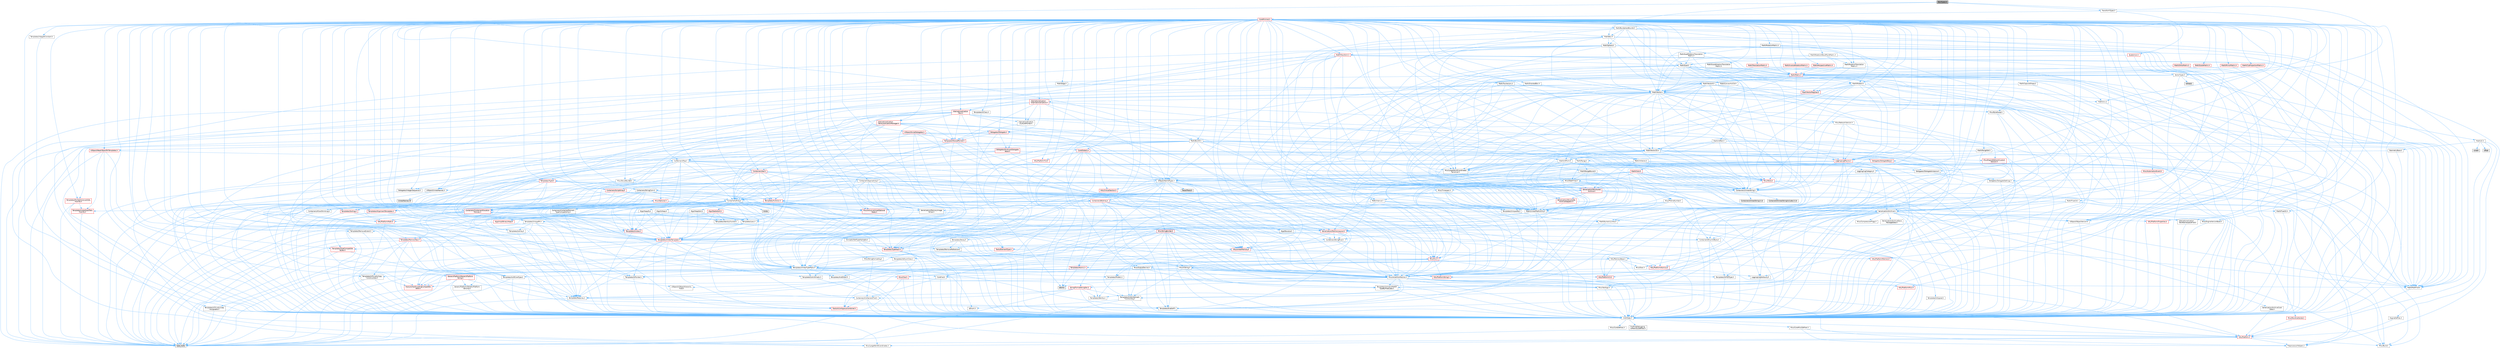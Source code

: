 digraph "BoxTypes.h"
{
 // INTERACTIVE_SVG=YES
 // LATEX_PDF_SIZE
  bgcolor="transparent";
  edge [fontname=Helvetica,fontsize=10,labelfontname=Helvetica,labelfontsize=10];
  node [fontname=Helvetica,fontsize=10,shape=box,height=0.2,width=0.4];
  Node1 [id="Node000001",label="BoxTypes.h",height=0.2,width=0.4,color="gray40", fillcolor="grey60", style="filled", fontcolor="black",tooltip=" "];
  Node1 -> Node2 [id="edge1_Node000001_Node000002",color="steelblue1",style="solid",tooltip=" "];
  Node2 [id="Node000002",label="Math/Box.h",height=0.2,width=0.4,color="grey40", fillcolor="white", style="filled",URL="$de/d0f/Box_8h.html",tooltip=" "];
  Node2 -> Node3 [id="edge2_Node000002_Node000003",color="steelblue1",style="solid",tooltip=" "];
  Node3 [id="Node000003",label="CoreTypes.h",height=0.2,width=0.4,color="grey40", fillcolor="white", style="filled",URL="$dc/dec/CoreTypes_8h.html",tooltip=" "];
  Node3 -> Node4 [id="edge3_Node000003_Node000004",color="steelblue1",style="solid",tooltip=" "];
  Node4 [id="Node000004",label="HAL/Platform.h",height=0.2,width=0.4,color="red", fillcolor="#FFF0F0", style="filled",URL="$d9/dd0/Platform_8h.html",tooltip=" "];
  Node4 -> Node5 [id="edge4_Node000004_Node000005",color="steelblue1",style="solid",tooltip=" "];
  Node5 [id="Node000005",label="Misc/Build.h",height=0.2,width=0.4,color="grey40", fillcolor="white", style="filled",URL="$d3/dbb/Build_8h.html",tooltip=" "];
  Node4 -> Node6 [id="edge5_Node000004_Node000006",color="steelblue1",style="solid",tooltip=" "];
  Node6 [id="Node000006",label="Misc/LargeWorldCoordinates.h",height=0.2,width=0.4,color="grey40", fillcolor="white", style="filled",URL="$d2/dcb/LargeWorldCoordinates_8h.html",tooltip=" "];
  Node4 -> Node7 [id="edge6_Node000004_Node000007",color="steelblue1",style="solid",tooltip=" "];
  Node7 [id="Node000007",label="type_traits",height=0.2,width=0.4,color="grey60", fillcolor="#E0E0E0", style="filled",tooltip=" "];
  Node4 -> Node8 [id="edge7_Node000004_Node000008",color="steelblue1",style="solid",tooltip=" "];
  Node8 [id="Node000008",label="PreprocessorHelpers.h",height=0.2,width=0.4,color="grey40", fillcolor="white", style="filled",URL="$db/ddb/PreprocessorHelpers_8h.html",tooltip=" "];
  Node3 -> Node14 [id="edge8_Node000003_Node000014",color="steelblue1",style="solid",tooltip=" "];
  Node14 [id="Node000014",label="ProfilingDebugging\l/UMemoryDefines.h",height=0.2,width=0.4,color="grey40", fillcolor="white", style="filled",URL="$d2/da2/UMemoryDefines_8h.html",tooltip=" "];
  Node3 -> Node15 [id="edge9_Node000003_Node000015",color="steelblue1",style="solid",tooltip=" "];
  Node15 [id="Node000015",label="Misc/CoreMiscDefines.h",height=0.2,width=0.4,color="grey40", fillcolor="white", style="filled",URL="$da/d38/CoreMiscDefines_8h.html",tooltip=" "];
  Node15 -> Node4 [id="edge10_Node000015_Node000004",color="steelblue1",style="solid",tooltip=" "];
  Node15 -> Node8 [id="edge11_Node000015_Node000008",color="steelblue1",style="solid",tooltip=" "];
  Node3 -> Node16 [id="edge12_Node000003_Node000016",color="steelblue1",style="solid",tooltip=" "];
  Node16 [id="Node000016",label="Misc/CoreDefines.h",height=0.2,width=0.4,color="grey40", fillcolor="white", style="filled",URL="$d3/dd2/CoreDefines_8h.html",tooltip=" "];
  Node2 -> Node17 [id="edge13_Node000002_Node000017",color="steelblue1",style="solid",tooltip=" "];
  Node17 [id="Node000017",label="Misc/AssertionMacros.h",height=0.2,width=0.4,color="grey40", fillcolor="white", style="filled",URL="$d0/dfa/AssertionMacros_8h.html",tooltip=" "];
  Node17 -> Node3 [id="edge14_Node000017_Node000003",color="steelblue1",style="solid",tooltip=" "];
  Node17 -> Node4 [id="edge15_Node000017_Node000004",color="steelblue1",style="solid",tooltip=" "];
  Node17 -> Node18 [id="edge16_Node000017_Node000018",color="steelblue1",style="solid",tooltip=" "];
  Node18 [id="Node000018",label="HAL/PlatformMisc.h",height=0.2,width=0.4,color="red", fillcolor="#FFF0F0", style="filled",URL="$d0/df5/PlatformMisc_8h.html",tooltip=" "];
  Node18 -> Node3 [id="edge17_Node000018_Node000003",color="steelblue1",style="solid",tooltip=" "];
  Node17 -> Node8 [id="edge18_Node000017_Node000008",color="steelblue1",style="solid",tooltip=" "];
  Node17 -> Node54 [id="edge19_Node000017_Node000054",color="steelblue1",style="solid",tooltip=" "];
  Node54 [id="Node000054",label="Templates/EnableIf.h",height=0.2,width=0.4,color="grey40", fillcolor="white", style="filled",URL="$d7/d60/EnableIf_8h.html",tooltip=" "];
  Node54 -> Node3 [id="edge20_Node000054_Node000003",color="steelblue1",style="solid",tooltip=" "];
  Node17 -> Node55 [id="edge21_Node000017_Node000055",color="steelblue1",style="solid",tooltip=" "];
  Node55 [id="Node000055",label="Templates/IsArrayOrRefOf\lTypeByPredicate.h",height=0.2,width=0.4,color="grey40", fillcolor="white", style="filled",URL="$d6/da1/IsArrayOrRefOfTypeByPredicate_8h.html",tooltip=" "];
  Node55 -> Node3 [id="edge22_Node000055_Node000003",color="steelblue1",style="solid",tooltip=" "];
  Node17 -> Node56 [id="edge23_Node000017_Node000056",color="steelblue1",style="solid",tooltip=" "];
  Node56 [id="Node000056",label="Templates/IsValidVariadic\lFunctionArg.h",height=0.2,width=0.4,color="grey40", fillcolor="white", style="filled",URL="$d0/dc8/IsValidVariadicFunctionArg_8h.html",tooltip=" "];
  Node56 -> Node3 [id="edge24_Node000056_Node000003",color="steelblue1",style="solid",tooltip=" "];
  Node56 -> Node57 [id="edge25_Node000056_Node000057",color="steelblue1",style="solid",tooltip=" "];
  Node57 [id="Node000057",label="IsEnum.h",height=0.2,width=0.4,color="grey40", fillcolor="white", style="filled",URL="$d4/de5/IsEnum_8h.html",tooltip=" "];
  Node56 -> Node7 [id="edge26_Node000056_Node000007",color="steelblue1",style="solid",tooltip=" "];
  Node17 -> Node58 [id="edge27_Node000017_Node000058",color="steelblue1",style="solid",tooltip=" "];
  Node58 [id="Node000058",label="Traits/IsCharEncodingCompatible\lWith.h",height=0.2,width=0.4,color="red", fillcolor="#FFF0F0", style="filled",URL="$df/dd1/IsCharEncodingCompatibleWith_8h.html",tooltip=" "];
  Node58 -> Node7 [id="edge28_Node000058_Node000007",color="steelblue1",style="solid",tooltip=" "];
  Node17 -> Node60 [id="edge29_Node000017_Node000060",color="steelblue1",style="solid",tooltip=" "];
  Node60 [id="Node000060",label="Misc/VarArgs.h",height=0.2,width=0.4,color="grey40", fillcolor="white", style="filled",URL="$d5/d6f/VarArgs_8h.html",tooltip=" "];
  Node60 -> Node3 [id="edge30_Node000060_Node000003",color="steelblue1",style="solid",tooltip=" "];
  Node17 -> Node61 [id="edge31_Node000017_Node000061",color="steelblue1",style="solid",tooltip=" "];
  Node61 [id="Node000061",label="String/FormatStringSan.h",height=0.2,width=0.4,color="red", fillcolor="#FFF0F0", style="filled",URL="$d3/d8b/FormatStringSan_8h.html",tooltip=" "];
  Node61 -> Node7 [id="edge32_Node000061_Node000007",color="steelblue1",style="solid",tooltip=" "];
  Node61 -> Node3 [id="edge33_Node000061_Node000003",color="steelblue1",style="solid",tooltip=" "];
  Node61 -> Node62 [id="edge34_Node000061_Node000062",color="steelblue1",style="solid",tooltip=" "];
  Node62 [id="Node000062",label="Templates/Requires.h",height=0.2,width=0.4,color="grey40", fillcolor="white", style="filled",URL="$dc/d96/Requires_8h.html",tooltip=" "];
  Node62 -> Node54 [id="edge35_Node000062_Node000054",color="steelblue1",style="solid",tooltip=" "];
  Node62 -> Node7 [id="edge36_Node000062_Node000007",color="steelblue1",style="solid",tooltip=" "];
  Node61 -> Node63 [id="edge37_Node000061_Node000063",color="steelblue1",style="solid",tooltip=" "];
  Node63 [id="Node000063",label="Templates/Identity.h",height=0.2,width=0.4,color="grey40", fillcolor="white", style="filled",URL="$d0/dd5/Identity_8h.html",tooltip=" "];
  Node61 -> Node56 [id="edge38_Node000061_Node000056",color="steelblue1",style="solid",tooltip=" "];
  Node61 -> Node26 [id="edge39_Node000061_Node000026",color="steelblue1",style="solid",tooltip=" "];
  Node26 [id="Node000026",label="Containers/ContainersFwd.h",height=0.2,width=0.4,color="grey40", fillcolor="white", style="filled",URL="$d4/d0a/ContainersFwd_8h.html",tooltip=" "];
  Node26 -> Node4 [id="edge40_Node000026_Node000004",color="steelblue1",style="solid",tooltip=" "];
  Node26 -> Node3 [id="edge41_Node000026_Node000003",color="steelblue1",style="solid",tooltip=" "];
  Node26 -> Node23 [id="edge42_Node000026_Node000023",color="steelblue1",style="solid",tooltip=" "];
  Node23 [id="Node000023",label="Traits/IsContiguousContainer.h",height=0.2,width=0.4,color="red", fillcolor="#FFF0F0", style="filled",URL="$d5/d3c/IsContiguousContainer_8h.html",tooltip=" "];
  Node23 -> Node3 [id="edge43_Node000023_Node000003",color="steelblue1",style="solid",tooltip=" "];
  Node17 -> Node67 [id="edge44_Node000017_Node000067",color="steelblue1",style="solid",tooltip=" "];
  Node67 [id="Node000067",label="atomic",height=0.2,width=0.4,color="grey60", fillcolor="#E0E0E0", style="filled",tooltip=" "];
  Node2 -> Node27 [id="edge45_Node000002_Node000027",color="steelblue1",style="solid",tooltip=" "];
  Node27 [id="Node000027",label="Math/MathFwd.h",height=0.2,width=0.4,color="grey40", fillcolor="white", style="filled",URL="$d2/d10/MathFwd_8h.html",tooltip=" "];
  Node27 -> Node4 [id="edge46_Node000027_Node000004",color="steelblue1",style="solid",tooltip=" "];
  Node2 -> Node68 [id="edge47_Node000002_Node000068",color="steelblue1",style="solid",tooltip=" "];
  Node68 [id="Node000068",label="Math/UnrealMathUtility.h",height=0.2,width=0.4,color="grey40", fillcolor="white", style="filled",URL="$db/db8/UnrealMathUtility_8h.html",tooltip=" "];
  Node68 -> Node3 [id="edge48_Node000068_Node000003",color="steelblue1",style="solid",tooltip=" "];
  Node68 -> Node17 [id="edge49_Node000068_Node000017",color="steelblue1",style="solid",tooltip=" "];
  Node68 -> Node69 [id="edge50_Node000068_Node000069",color="steelblue1",style="solid",tooltip=" "];
  Node69 [id="Node000069",label="HAL/PlatformMath.h",height=0.2,width=0.4,color="red", fillcolor="#FFF0F0", style="filled",URL="$dc/d53/PlatformMath_8h.html",tooltip=" "];
  Node69 -> Node3 [id="edge51_Node000069_Node000003",color="steelblue1",style="solid",tooltip=" "];
  Node68 -> Node27 [id="edge52_Node000068_Node000027",color="steelblue1",style="solid",tooltip=" "];
  Node68 -> Node63 [id="edge53_Node000068_Node000063",color="steelblue1",style="solid",tooltip=" "];
  Node68 -> Node62 [id="edge54_Node000068_Node000062",color="steelblue1",style="solid",tooltip=" "];
  Node2 -> Node88 [id="edge55_Node000002_Node000088",color="steelblue1",style="solid",tooltip=" "];
  Node88 [id="Node000088",label="Containers/UnrealString.h",height=0.2,width=0.4,color="grey40", fillcolor="white", style="filled",URL="$d5/dba/UnrealString_8h.html",tooltip=" "];
  Node88 -> Node89 [id="edge56_Node000088_Node000089",color="steelblue1",style="solid",tooltip=" "];
  Node89 [id="Node000089",label="Containers/UnrealStringIncludes.h.inl",height=0.2,width=0.4,color="grey60", fillcolor="#E0E0E0", style="filled",tooltip=" "];
  Node88 -> Node90 [id="edge57_Node000088_Node000090",color="steelblue1",style="solid",tooltip=" "];
  Node90 [id="Node000090",label="Containers/UnrealString.h.inl",height=0.2,width=0.4,color="grey60", fillcolor="#E0E0E0", style="filled",tooltip=" "];
  Node88 -> Node91 [id="edge58_Node000088_Node000091",color="steelblue1",style="solid",tooltip=" "];
  Node91 [id="Node000091",label="Misc/StringFormatArg.h",height=0.2,width=0.4,color="grey40", fillcolor="white", style="filled",URL="$d2/d16/StringFormatArg_8h.html",tooltip=" "];
  Node91 -> Node26 [id="edge59_Node000091_Node000026",color="steelblue1",style="solid",tooltip=" "];
  Node2 -> Node92 [id="edge60_Node000002_Node000092",color="steelblue1",style="solid",tooltip=" "];
  Node92 [id="Node000092",label="Math/Vector.h",height=0.2,width=0.4,color="grey40", fillcolor="white", style="filled",URL="$d6/dbe/Vector_8h.html",tooltip=" "];
  Node92 -> Node3 [id="edge61_Node000092_Node000003",color="steelblue1",style="solid",tooltip=" "];
  Node92 -> Node17 [id="edge62_Node000092_Node000017",color="steelblue1",style="solid",tooltip=" "];
  Node92 -> Node27 [id="edge63_Node000092_Node000027",color="steelblue1",style="solid",tooltip=" "];
  Node92 -> Node40 [id="edge64_Node000092_Node000040",color="steelblue1",style="solid",tooltip=" "];
  Node40 [id="Node000040",label="Math/NumericLimits.h",height=0.2,width=0.4,color="grey40", fillcolor="white", style="filled",URL="$df/d1b/NumericLimits_8h.html",tooltip=" "];
  Node40 -> Node3 [id="edge65_Node000040_Node000003",color="steelblue1",style="solid",tooltip=" "];
  Node92 -> Node93 [id="edge66_Node000092_Node000093",color="steelblue1",style="solid",tooltip=" "];
  Node93 [id="Node000093",label="Misc/Crc.h",height=0.2,width=0.4,color="red", fillcolor="#FFF0F0", style="filled",URL="$d4/dd2/Crc_8h.html",tooltip=" "];
  Node93 -> Node3 [id="edge67_Node000093_Node000003",color="steelblue1",style="solid",tooltip=" "];
  Node93 -> Node94 [id="edge68_Node000093_Node000094",color="steelblue1",style="solid",tooltip=" "];
  Node94 [id="Node000094",label="HAL/PlatformString.h",height=0.2,width=0.4,color="red", fillcolor="#FFF0F0", style="filled",URL="$db/db5/PlatformString_8h.html",tooltip=" "];
  Node94 -> Node3 [id="edge69_Node000094_Node000003",color="steelblue1",style="solid",tooltip=" "];
  Node93 -> Node17 [id="edge70_Node000093_Node000017",color="steelblue1",style="solid",tooltip=" "];
  Node93 -> Node96 [id="edge71_Node000093_Node000096",color="steelblue1",style="solid",tooltip=" "];
  Node96 [id="Node000096",label="Misc/CString.h",height=0.2,width=0.4,color="grey40", fillcolor="white", style="filled",URL="$d2/d49/CString_8h.html",tooltip=" "];
  Node96 -> Node3 [id="edge72_Node000096_Node000003",color="steelblue1",style="solid",tooltip=" "];
  Node96 -> Node30 [id="edge73_Node000096_Node000030",color="steelblue1",style="solid",tooltip=" "];
  Node30 [id="Node000030",label="HAL/PlatformCrt.h",height=0.2,width=0.4,color="red", fillcolor="#FFF0F0", style="filled",URL="$d8/d75/PlatformCrt_8h.html",tooltip=" "];
  Node96 -> Node94 [id="edge74_Node000096_Node000094",color="steelblue1",style="solid",tooltip=" "];
  Node96 -> Node17 [id="edge75_Node000096_Node000017",color="steelblue1",style="solid",tooltip=" "];
  Node96 -> Node97 [id="edge76_Node000096_Node000097",color="steelblue1",style="solid",tooltip=" "];
  Node97 [id="Node000097",label="Misc/Char.h",height=0.2,width=0.4,color="red", fillcolor="#FFF0F0", style="filled",URL="$d0/d58/Char_8h.html",tooltip=" "];
  Node97 -> Node3 [id="edge77_Node000097_Node000003",color="steelblue1",style="solid",tooltip=" "];
  Node97 -> Node7 [id="edge78_Node000097_Node000007",color="steelblue1",style="solid",tooltip=" "];
  Node96 -> Node60 [id="edge79_Node000096_Node000060",color="steelblue1",style="solid",tooltip=" "];
  Node96 -> Node55 [id="edge80_Node000096_Node000055",color="steelblue1",style="solid",tooltip=" "];
  Node96 -> Node56 [id="edge81_Node000096_Node000056",color="steelblue1",style="solid",tooltip=" "];
  Node96 -> Node58 [id="edge82_Node000096_Node000058",color="steelblue1",style="solid",tooltip=" "];
  Node93 -> Node97 [id="edge83_Node000093_Node000097",color="steelblue1",style="solid",tooltip=" "];
  Node93 -> Node75 [id="edge84_Node000093_Node000075",color="steelblue1",style="solid",tooltip=" "];
  Node75 [id="Node000075",label="Templates/UnrealTypeTraits.h",height=0.2,width=0.4,color="grey40", fillcolor="white", style="filled",URL="$d2/d2d/UnrealTypeTraits_8h.html",tooltip=" "];
  Node75 -> Node3 [id="edge85_Node000075_Node000003",color="steelblue1",style="solid",tooltip=" "];
  Node75 -> Node76 [id="edge86_Node000075_Node000076",color="steelblue1",style="solid",tooltip=" "];
  Node76 [id="Node000076",label="Templates/IsPointer.h",height=0.2,width=0.4,color="grey40", fillcolor="white", style="filled",URL="$d7/d05/IsPointer_8h.html",tooltip=" "];
  Node76 -> Node3 [id="edge87_Node000076_Node000003",color="steelblue1",style="solid",tooltip=" "];
  Node75 -> Node17 [id="edge88_Node000075_Node000017",color="steelblue1",style="solid",tooltip=" "];
  Node75 -> Node71 [id="edge89_Node000075_Node000071",color="steelblue1",style="solid",tooltip=" "];
  Node71 [id="Node000071",label="Templates/AndOrNot.h",height=0.2,width=0.4,color="grey40", fillcolor="white", style="filled",URL="$db/d0a/AndOrNot_8h.html",tooltip=" "];
  Node71 -> Node3 [id="edge90_Node000071_Node000003",color="steelblue1",style="solid",tooltip=" "];
  Node75 -> Node54 [id="edge91_Node000075_Node000054",color="steelblue1",style="solid",tooltip=" "];
  Node75 -> Node77 [id="edge92_Node000075_Node000077",color="steelblue1",style="solid",tooltip=" "];
  Node77 [id="Node000077",label="Templates/IsArithmetic.h",height=0.2,width=0.4,color="grey40", fillcolor="white", style="filled",URL="$d2/d5d/IsArithmetic_8h.html",tooltip=" "];
  Node77 -> Node3 [id="edge93_Node000077_Node000003",color="steelblue1",style="solid",tooltip=" "];
  Node75 -> Node57 [id="edge94_Node000075_Node000057",color="steelblue1",style="solid",tooltip=" "];
  Node75 -> Node78 [id="edge95_Node000075_Node000078",color="steelblue1",style="solid",tooltip=" "];
  Node78 [id="Node000078",label="Templates/Models.h",height=0.2,width=0.4,color="grey40", fillcolor="white", style="filled",URL="$d3/d0c/Models_8h.html",tooltip=" "];
  Node78 -> Node63 [id="edge96_Node000078_Node000063",color="steelblue1",style="solid",tooltip=" "];
  Node75 -> Node79 [id="edge97_Node000075_Node000079",color="steelblue1",style="solid",tooltip=" "];
  Node79 [id="Node000079",label="Templates/IsPODType.h",height=0.2,width=0.4,color="grey40", fillcolor="white", style="filled",URL="$d7/db1/IsPODType_8h.html",tooltip=" "];
  Node79 -> Node3 [id="edge98_Node000079_Node000003",color="steelblue1",style="solid",tooltip=" "];
  Node75 -> Node80 [id="edge99_Node000075_Node000080",color="steelblue1",style="solid",tooltip=" "];
  Node80 [id="Node000080",label="Templates/IsUECoreType.h",height=0.2,width=0.4,color="grey40", fillcolor="white", style="filled",URL="$d1/db8/IsUECoreType_8h.html",tooltip=" "];
  Node80 -> Node3 [id="edge100_Node000080_Node000003",color="steelblue1",style="solid",tooltip=" "];
  Node80 -> Node7 [id="edge101_Node000080_Node000007",color="steelblue1",style="solid",tooltip=" "];
  Node75 -> Node81 [id="edge102_Node000075_Node000081",color="steelblue1",style="solid",tooltip=" "];
  Node81 [id="Node000081",label="Templates/IsTriviallyCopy\lConstructible.h",height=0.2,width=0.4,color="grey40", fillcolor="white", style="filled",URL="$d3/d78/IsTriviallyCopyConstructible_8h.html",tooltip=" "];
  Node81 -> Node3 [id="edge103_Node000081_Node000003",color="steelblue1",style="solid",tooltip=" "];
  Node81 -> Node7 [id="edge104_Node000081_Node000007",color="steelblue1",style="solid",tooltip=" "];
  Node92 -> Node68 [id="edge105_Node000092_Node000068",color="steelblue1",style="solid",tooltip=" "];
  Node92 -> Node88 [id="edge106_Node000092_Node000088",color="steelblue1",style="solid",tooltip=" "];
  Node92 -> Node101 [id="edge107_Node000092_Node000101",color="steelblue1",style="solid",tooltip=" "];
  Node101 [id="Node000101",label="Misc/Parse.h",height=0.2,width=0.4,color="red", fillcolor="#FFF0F0", style="filled",URL="$dc/d71/Parse_8h.html",tooltip=" "];
  Node101 -> Node20 [id="edge108_Node000101_Node000020",color="steelblue1",style="solid",tooltip=" "];
  Node20 [id="Node000020",label="Containers/StringFwd.h",height=0.2,width=0.4,color="grey40", fillcolor="white", style="filled",URL="$df/d37/StringFwd_8h.html",tooltip=" "];
  Node20 -> Node3 [id="edge109_Node000020_Node000003",color="steelblue1",style="solid",tooltip=" "];
  Node20 -> Node21 [id="edge110_Node000020_Node000021",color="steelblue1",style="solid",tooltip=" "];
  Node21 [id="Node000021",label="Traits/ElementType.h",height=0.2,width=0.4,color="red", fillcolor="#FFF0F0", style="filled",URL="$d5/d4f/ElementType_8h.html",tooltip=" "];
  Node21 -> Node4 [id="edge111_Node000021_Node000004",color="steelblue1",style="solid",tooltip=" "];
  Node21 -> Node7 [id="edge112_Node000021_Node000007",color="steelblue1",style="solid",tooltip=" "];
  Node20 -> Node23 [id="edge113_Node000020_Node000023",color="steelblue1",style="solid",tooltip=" "];
  Node101 -> Node88 [id="edge114_Node000101_Node000088",color="steelblue1",style="solid",tooltip=" "];
  Node101 -> Node3 [id="edge115_Node000101_Node000003",color="steelblue1",style="solid",tooltip=" "];
  Node101 -> Node30 [id="edge116_Node000101_Node000030",color="steelblue1",style="solid",tooltip=" "];
  Node101 -> Node5 [id="edge117_Node000101_Node000005",color="steelblue1",style="solid",tooltip=" "];
  Node101 -> Node102 [id="edge118_Node000101_Node000102",color="steelblue1",style="solid",tooltip=" "];
  Node102 [id="Node000102",label="Templates/Function.h",height=0.2,width=0.4,color="red", fillcolor="#FFF0F0", style="filled",URL="$df/df5/Function_8h.html",tooltip=" "];
  Node102 -> Node3 [id="edge119_Node000102_Node000003",color="steelblue1",style="solid",tooltip=" "];
  Node102 -> Node17 [id="edge120_Node000102_Node000017",color="steelblue1",style="solid",tooltip=" "];
  Node102 -> Node103 [id="edge121_Node000102_Node000103",color="steelblue1",style="solid",tooltip=" "];
  Node103 [id="Node000103",label="Misc/IntrusiveUnsetOptional\lState.h",height=0.2,width=0.4,color="red", fillcolor="#FFF0F0", style="filled",URL="$d2/d0a/IntrusiveUnsetOptionalState_8h.html",tooltip=" "];
  Node102 -> Node105 [id="edge122_Node000102_Node000105",color="steelblue1",style="solid",tooltip=" "];
  Node105 [id="Node000105",label="HAL/UnrealMemory.h",height=0.2,width=0.4,color="red", fillcolor="#FFF0F0", style="filled",URL="$d9/d96/UnrealMemory_8h.html",tooltip=" "];
  Node105 -> Node3 [id="edge123_Node000105_Node000003",color="steelblue1",style="solid",tooltip=" "];
  Node105 -> Node107 [id="edge124_Node000105_Node000107",color="steelblue1",style="solid",tooltip=" "];
  Node107 [id="Node000107",label="HAL/MemoryBase.h",height=0.2,width=0.4,color="grey40", fillcolor="white", style="filled",URL="$d6/d9f/MemoryBase_8h.html",tooltip=" "];
  Node107 -> Node3 [id="edge125_Node000107_Node000003",color="steelblue1",style="solid",tooltip=" "];
  Node107 -> Node47 [id="edge126_Node000107_Node000047",color="steelblue1",style="solid",tooltip=" "];
  Node47 [id="Node000047",label="HAL/PlatformAtomics.h",height=0.2,width=0.4,color="red", fillcolor="#FFF0F0", style="filled",URL="$d3/d36/PlatformAtomics_8h.html",tooltip=" "];
  Node47 -> Node3 [id="edge127_Node000047_Node000003",color="steelblue1",style="solid",tooltip=" "];
  Node107 -> Node30 [id="edge128_Node000107_Node000030",color="steelblue1",style="solid",tooltip=" "];
  Node107 -> Node108 [id="edge129_Node000107_Node000108",color="steelblue1",style="solid",tooltip=" "];
  Node108 [id="Node000108",label="Misc/Exec.h",height=0.2,width=0.4,color="grey40", fillcolor="white", style="filled",URL="$de/ddb/Exec_8h.html",tooltip=" "];
  Node108 -> Node3 [id="edge130_Node000108_Node000003",color="steelblue1",style="solid",tooltip=" "];
  Node108 -> Node17 [id="edge131_Node000108_Node000017",color="steelblue1",style="solid",tooltip=" "];
  Node107 -> Node109 [id="edge132_Node000107_Node000109",color="steelblue1",style="solid",tooltip=" "];
  Node109 [id="Node000109",label="Misc/OutputDevice.h",height=0.2,width=0.4,color="grey40", fillcolor="white", style="filled",URL="$d7/d32/OutputDevice_8h.html",tooltip=" "];
  Node109 -> Node25 [id="edge133_Node000109_Node000025",color="steelblue1",style="solid",tooltip=" "];
  Node25 [id="Node000025",label="CoreFwd.h",height=0.2,width=0.4,color="grey40", fillcolor="white", style="filled",URL="$d1/d1e/CoreFwd_8h.html",tooltip=" "];
  Node25 -> Node3 [id="edge134_Node000025_Node000003",color="steelblue1",style="solid",tooltip=" "];
  Node25 -> Node26 [id="edge135_Node000025_Node000026",color="steelblue1",style="solid",tooltip=" "];
  Node25 -> Node27 [id="edge136_Node000025_Node000027",color="steelblue1",style="solid",tooltip=" "];
  Node25 -> Node28 [id="edge137_Node000025_Node000028",color="steelblue1",style="solid",tooltip=" "];
  Node28 [id="Node000028",label="UObject/UObjectHierarchy\lFwd.h",height=0.2,width=0.4,color="grey40", fillcolor="white", style="filled",URL="$d3/d13/UObjectHierarchyFwd_8h.html",tooltip=" "];
  Node109 -> Node3 [id="edge138_Node000109_Node000003",color="steelblue1",style="solid",tooltip=" "];
  Node109 -> Node110 [id="edge139_Node000109_Node000110",color="steelblue1",style="solid",tooltip=" "];
  Node110 [id="Node000110",label="Logging/LogVerbosity.h",height=0.2,width=0.4,color="grey40", fillcolor="white", style="filled",URL="$d2/d8f/LogVerbosity_8h.html",tooltip=" "];
  Node110 -> Node3 [id="edge140_Node000110_Node000003",color="steelblue1",style="solid",tooltip=" "];
  Node109 -> Node60 [id="edge141_Node000109_Node000060",color="steelblue1",style="solid",tooltip=" "];
  Node109 -> Node55 [id="edge142_Node000109_Node000055",color="steelblue1",style="solid",tooltip=" "];
  Node109 -> Node56 [id="edge143_Node000109_Node000056",color="steelblue1",style="solid",tooltip=" "];
  Node109 -> Node58 [id="edge144_Node000109_Node000058",color="steelblue1",style="solid",tooltip=" "];
  Node107 -> Node111 [id="edge145_Node000107_Node000111",color="steelblue1",style="solid",tooltip=" "];
  Node111 [id="Node000111",label="Templates/Atomic.h",height=0.2,width=0.4,color="red", fillcolor="#FFF0F0", style="filled",URL="$d3/d91/Atomic_8h.html",tooltip=" "];
  Node111 -> Node67 [id="edge146_Node000111_Node000067",color="steelblue1",style="solid",tooltip=" "];
  Node105 -> Node116 [id="edge147_Node000105_Node000116",color="steelblue1",style="solid",tooltip=" "];
  Node116 [id="Node000116",label="HAL/PlatformMemory.h",height=0.2,width=0.4,color="red", fillcolor="#FFF0F0", style="filled",URL="$de/d68/PlatformMemory_8h.html",tooltip=" "];
  Node116 -> Node3 [id="edge148_Node000116_Node000003",color="steelblue1",style="solid",tooltip=" "];
  Node105 -> Node76 [id="edge149_Node000105_Node000076",color="steelblue1",style="solid",tooltip=" "];
  Node102 -> Node75 [id="edge150_Node000102_Node000075",color="steelblue1",style="solid",tooltip=" "];
  Node102 -> Node120 [id="edge151_Node000102_Node000120",color="steelblue1",style="solid",tooltip=" "];
  Node120 [id="Node000120",label="Templates/Invoke.h",height=0.2,width=0.4,color="red", fillcolor="#FFF0F0", style="filled",URL="$d7/deb/Invoke_8h.html",tooltip=" "];
  Node120 -> Node3 [id="edge152_Node000120_Node000003",color="steelblue1",style="solid",tooltip=" "];
  Node120 -> Node122 [id="edge153_Node000120_Node000122",color="steelblue1",style="solid",tooltip=" "];
  Node122 [id="Node000122",label="Templates/UnrealTemplate.h",height=0.2,width=0.4,color="red", fillcolor="#FFF0F0", style="filled",URL="$d4/d24/UnrealTemplate_8h.html",tooltip=" "];
  Node122 -> Node3 [id="edge154_Node000122_Node000003",color="steelblue1",style="solid",tooltip=" "];
  Node122 -> Node76 [id="edge155_Node000122_Node000076",color="steelblue1",style="solid",tooltip=" "];
  Node122 -> Node105 [id="edge156_Node000122_Node000105",color="steelblue1",style="solid",tooltip=" "];
  Node122 -> Node75 [id="edge157_Node000122_Node000075",color="steelblue1",style="solid",tooltip=" "];
  Node122 -> Node73 [id="edge158_Node000122_Node000073",color="steelblue1",style="solid",tooltip=" "];
  Node73 [id="Node000073",label="Templates/RemoveReference.h",height=0.2,width=0.4,color="grey40", fillcolor="white", style="filled",URL="$da/dbe/RemoveReference_8h.html",tooltip=" "];
  Node73 -> Node3 [id="edge159_Node000073_Node000003",color="steelblue1",style="solid",tooltip=" "];
  Node122 -> Node62 [id="edge160_Node000122_Node000062",color="steelblue1",style="solid",tooltip=" "];
  Node122 -> Node85 [id="edge161_Node000122_Node000085",color="steelblue1",style="solid",tooltip=" "];
  Node85 [id="Node000085",label="Templates/TypeCompatible\lBytes.h",height=0.2,width=0.4,color="red", fillcolor="#FFF0F0", style="filled",URL="$df/d0a/TypeCompatibleBytes_8h.html",tooltip=" "];
  Node85 -> Node3 [id="edge162_Node000085_Node000003",color="steelblue1",style="solid",tooltip=" "];
  Node85 -> Node7 [id="edge163_Node000085_Node000007",color="steelblue1",style="solid",tooltip=" "];
  Node122 -> Node63 [id="edge164_Node000122_Node000063",color="steelblue1",style="solid",tooltip=" "];
  Node122 -> Node23 [id="edge165_Node000122_Node000023",color="steelblue1",style="solid",tooltip=" "];
  Node122 -> Node7 [id="edge166_Node000122_Node000007",color="steelblue1",style="solid",tooltip=" "];
  Node120 -> Node7 [id="edge167_Node000120_Node000007",color="steelblue1",style="solid",tooltip=" "];
  Node102 -> Node122 [id="edge168_Node000102_Node000122",color="steelblue1",style="solid",tooltip=" "];
  Node102 -> Node62 [id="edge169_Node000102_Node000062",color="steelblue1",style="solid",tooltip=" "];
  Node102 -> Node68 [id="edge170_Node000102_Node000068",color="steelblue1",style="solid",tooltip=" "];
  Node102 -> Node7 [id="edge171_Node000102_Node000007",color="steelblue1",style="solid",tooltip=" "];
  Node92 -> Node126 [id="edge172_Node000092_Node000126",color="steelblue1",style="solid",tooltip=" "];
  Node126 [id="Node000126",label="Misc/LargeWorldCoordinates\lSerializer.h",height=0.2,width=0.4,color="grey40", fillcolor="white", style="filled",URL="$d7/df9/LargeWorldCoordinatesSerializer_8h.html",tooltip=" "];
  Node126 -> Node127 [id="edge173_Node000126_Node000127",color="steelblue1",style="solid",tooltip=" "];
  Node127 [id="Node000127",label="UObject/NameTypes.h",height=0.2,width=0.4,color="grey40", fillcolor="white", style="filled",URL="$d6/d35/NameTypes_8h.html",tooltip=" "];
  Node127 -> Node3 [id="edge174_Node000127_Node000003",color="steelblue1",style="solid",tooltip=" "];
  Node127 -> Node17 [id="edge175_Node000127_Node000017",color="steelblue1",style="solid",tooltip=" "];
  Node127 -> Node105 [id="edge176_Node000127_Node000105",color="steelblue1",style="solid",tooltip=" "];
  Node127 -> Node75 [id="edge177_Node000127_Node000075",color="steelblue1",style="solid",tooltip=" "];
  Node127 -> Node122 [id="edge178_Node000127_Node000122",color="steelblue1",style="solid",tooltip=" "];
  Node127 -> Node88 [id="edge179_Node000127_Node000088",color="steelblue1",style="solid",tooltip=" "];
  Node127 -> Node128 [id="edge180_Node000127_Node000128",color="steelblue1",style="solid",tooltip=" "];
  Node128 [id="Node000128",label="HAL/CriticalSection.h",height=0.2,width=0.4,color="red", fillcolor="#FFF0F0", style="filled",URL="$d6/d90/CriticalSection_8h.html",tooltip=" "];
  Node127 -> Node131 [id="edge181_Node000127_Node000131",color="steelblue1",style="solid",tooltip=" "];
  Node131 [id="Node000131",label="Containers/StringConv.h",height=0.2,width=0.4,color="grey40", fillcolor="white", style="filled",URL="$d3/ddf/StringConv_8h.html",tooltip=" "];
  Node131 -> Node3 [id="edge182_Node000131_Node000003",color="steelblue1",style="solid",tooltip=" "];
  Node131 -> Node17 [id="edge183_Node000131_Node000017",color="steelblue1",style="solid",tooltip=" "];
  Node131 -> Node132 [id="edge184_Node000131_Node000132",color="steelblue1",style="solid",tooltip=" "];
  Node132 [id="Node000132",label="Containers/ContainerAllocation\lPolicies.h",height=0.2,width=0.4,color="red", fillcolor="#FFF0F0", style="filled",URL="$d7/dff/ContainerAllocationPolicies_8h.html",tooltip=" "];
  Node132 -> Node3 [id="edge185_Node000132_Node000003",color="steelblue1",style="solid",tooltip=" "];
  Node132 -> Node132 [id="edge186_Node000132_Node000132",color="steelblue1",style="solid",tooltip=" "];
  Node132 -> Node69 [id="edge187_Node000132_Node000069",color="steelblue1",style="solid",tooltip=" "];
  Node132 -> Node105 [id="edge188_Node000132_Node000105",color="steelblue1",style="solid",tooltip=" "];
  Node132 -> Node40 [id="edge189_Node000132_Node000040",color="steelblue1",style="solid",tooltip=" "];
  Node132 -> Node17 [id="edge190_Node000132_Node000017",color="steelblue1",style="solid",tooltip=" "];
  Node132 -> Node135 [id="edge191_Node000132_Node000135",color="steelblue1",style="solid",tooltip=" "];
  Node135 [id="Node000135",label="Templates/MemoryOps.h",height=0.2,width=0.4,color="red", fillcolor="#FFF0F0", style="filled",URL="$db/dea/MemoryOps_8h.html",tooltip=" "];
  Node135 -> Node3 [id="edge192_Node000135_Node000003",color="steelblue1",style="solid",tooltip=" "];
  Node135 -> Node105 [id="edge193_Node000135_Node000105",color="steelblue1",style="solid",tooltip=" "];
  Node135 -> Node115 [id="edge194_Node000135_Node000115",color="steelblue1",style="solid",tooltip=" "];
  Node115 [id="Node000115",label="Templates/IsTriviallyCopy\lAssignable.h",height=0.2,width=0.4,color="grey40", fillcolor="white", style="filled",URL="$d2/df2/IsTriviallyCopyAssignable_8h.html",tooltip=" "];
  Node115 -> Node3 [id="edge195_Node000115_Node000003",color="steelblue1",style="solid",tooltip=" "];
  Node115 -> Node7 [id="edge196_Node000115_Node000007",color="steelblue1",style="solid",tooltip=" "];
  Node135 -> Node81 [id="edge197_Node000135_Node000081",color="steelblue1",style="solid",tooltip=" "];
  Node135 -> Node62 [id="edge198_Node000135_Node000062",color="steelblue1",style="solid",tooltip=" "];
  Node135 -> Node75 [id="edge199_Node000135_Node000075",color="steelblue1",style="solid",tooltip=" "];
  Node135 -> Node7 [id="edge200_Node000135_Node000007",color="steelblue1",style="solid",tooltip=" "];
  Node132 -> Node85 [id="edge201_Node000132_Node000085",color="steelblue1",style="solid",tooltip=" "];
  Node132 -> Node7 [id="edge202_Node000132_Node000007",color="steelblue1",style="solid",tooltip=" "];
  Node131 -> Node136 [id="edge203_Node000131_Node000136",color="steelblue1",style="solid",tooltip=" "];
  Node136 [id="Node000136",label="Containers/Array.h",height=0.2,width=0.4,color="grey40", fillcolor="white", style="filled",URL="$df/dd0/Array_8h.html",tooltip=" "];
  Node136 -> Node3 [id="edge204_Node000136_Node000003",color="steelblue1",style="solid",tooltip=" "];
  Node136 -> Node17 [id="edge205_Node000136_Node000017",color="steelblue1",style="solid",tooltip=" "];
  Node136 -> Node103 [id="edge206_Node000136_Node000103",color="steelblue1",style="solid",tooltip=" "];
  Node136 -> Node137 [id="edge207_Node000136_Node000137",color="steelblue1",style="solid",tooltip=" "];
  Node137 [id="Node000137",label="Misc/ReverseIterate.h",height=0.2,width=0.4,color="red", fillcolor="#FFF0F0", style="filled",URL="$db/de3/ReverseIterate_8h.html",tooltip=" "];
  Node137 -> Node4 [id="edge208_Node000137_Node000004",color="steelblue1",style="solid",tooltip=" "];
  Node136 -> Node105 [id="edge209_Node000136_Node000105",color="steelblue1",style="solid",tooltip=" "];
  Node136 -> Node75 [id="edge210_Node000136_Node000075",color="steelblue1",style="solid",tooltip=" "];
  Node136 -> Node122 [id="edge211_Node000136_Node000122",color="steelblue1",style="solid",tooltip=" "];
  Node136 -> Node139 [id="edge212_Node000136_Node000139",color="steelblue1",style="solid",tooltip=" "];
  Node139 [id="Node000139",label="Containers/AllowShrinking.h",height=0.2,width=0.4,color="grey40", fillcolor="white", style="filled",URL="$d7/d1a/AllowShrinking_8h.html",tooltip=" "];
  Node139 -> Node3 [id="edge213_Node000139_Node000003",color="steelblue1",style="solid",tooltip=" "];
  Node136 -> Node132 [id="edge214_Node000136_Node000132",color="steelblue1",style="solid",tooltip=" "];
  Node136 -> Node140 [id="edge215_Node000136_Node000140",color="steelblue1",style="solid",tooltip=" "];
  Node140 [id="Node000140",label="Containers/ContainerElement\lTypeCompatibility.h",height=0.2,width=0.4,color="grey40", fillcolor="white", style="filled",URL="$df/ddf/ContainerElementTypeCompatibility_8h.html",tooltip=" "];
  Node140 -> Node3 [id="edge216_Node000140_Node000003",color="steelblue1",style="solid",tooltip=" "];
  Node140 -> Node75 [id="edge217_Node000140_Node000075",color="steelblue1",style="solid",tooltip=" "];
  Node136 -> Node141 [id="edge218_Node000136_Node000141",color="steelblue1",style="solid",tooltip=" "];
  Node141 [id="Node000141",label="Serialization/Archive.h",height=0.2,width=0.4,color="grey40", fillcolor="white", style="filled",URL="$d7/d3b/Archive_8h.html",tooltip=" "];
  Node141 -> Node25 [id="edge219_Node000141_Node000025",color="steelblue1",style="solid",tooltip=" "];
  Node141 -> Node3 [id="edge220_Node000141_Node000003",color="steelblue1",style="solid",tooltip=" "];
  Node141 -> Node142 [id="edge221_Node000141_Node000142",color="steelblue1",style="solid",tooltip=" "];
  Node142 [id="Node000142",label="HAL/PlatformProperties.h",height=0.2,width=0.4,color="red", fillcolor="#FFF0F0", style="filled",URL="$d9/db0/PlatformProperties_8h.html",tooltip=" "];
  Node142 -> Node3 [id="edge222_Node000142_Node000003",color="steelblue1",style="solid",tooltip=" "];
  Node141 -> Node145 [id="edge223_Node000141_Node000145",color="steelblue1",style="solid",tooltip=" "];
  Node145 [id="Node000145",label="Internationalization\l/TextNamespaceFwd.h",height=0.2,width=0.4,color="grey40", fillcolor="white", style="filled",URL="$d8/d97/TextNamespaceFwd_8h.html",tooltip=" "];
  Node145 -> Node3 [id="edge224_Node000145_Node000003",color="steelblue1",style="solid",tooltip=" "];
  Node141 -> Node27 [id="edge225_Node000141_Node000027",color="steelblue1",style="solid",tooltip=" "];
  Node141 -> Node17 [id="edge226_Node000141_Node000017",color="steelblue1",style="solid",tooltip=" "];
  Node141 -> Node5 [id="edge227_Node000141_Node000005",color="steelblue1",style="solid",tooltip=" "];
  Node141 -> Node41 [id="edge228_Node000141_Node000041",color="steelblue1",style="solid",tooltip=" "];
  Node41 [id="Node000041",label="Misc/CompressionFlags.h",height=0.2,width=0.4,color="grey40", fillcolor="white", style="filled",URL="$d9/d76/CompressionFlags_8h.html",tooltip=" "];
  Node141 -> Node146 [id="edge229_Node000141_Node000146",color="steelblue1",style="solid",tooltip=" "];
  Node146 [id="Node000146",label="Misc/EngineVersionBase.h",height=0.2,width=0.4,color="grey40", fillcolor="white", style="filled",URL="$d5/d2b/EngineVersionBase_8h.html",tooltip=" "];
  Node146 -> Node3 [id="edge230_Node000146_Node000003",color="steelblue1",style="solid",tooltip=" "];
  Node141 -> Node60 [id="edge231_Node000141_Node000060",color="steelblue1",style="solid",tooltip=" "];
  Node141 -> Node147 [id="edge232_Node000141_Node000147",color="steelblue1",style="solid",tooltip=" "];
  Node147 [id="Node000147",label="Serialization/ArchiveCook\lData.h",height=0.2,width=0.4,color="grey40", fillcolor="white", style="filled",URL="$dc/db6/ArchiveCookData_8h.html",tooltip=" "];
  Node147 -> Node4 [id="edge233_Node000147_Node000004",color="steelblue1",style="solid",tooltip=" "];
  Node141 -> Node148 [id="edge234_Node000141_Node000148",color="steelblue1",style="solid",tooltip=" "];
  Node148 [id="Node000148",label="Serialization/ArchiveSave\lPackageData.h",height=0.2,width=0.4,color="grey40", fillcolor="white", style="filled",URL="$d1/d37/ArchiveSavePackageData_8h.html",tooltip=" "];
  Node141 -> Node54 [id="edge235_Node000141_Node000054",color="steelblue1",style="solid",tooltip=" "];
  Node141 -> Node55 [id="edge236_Node000141_Node000055",color="steelblue1",style="solid",tooltip=" "];
  Node141 -> Node149 [id="edge237_Node000141_Node000149",color="steelblue1",style="solid",tooltip=" "];
  Node149 [id="Node000149",label="Templates/IsEnumClass.h",height=0.2,width=0.4,color="grey40", fillcolor="white", style="filled",URL="$d7/d15/IsEnumClass_8h.html",tooltip=" "];
  Node149 -> Node3 [id="edge238_Node000149_Node000003",color="steelblue1",style="solid",tooltip=" "];
  Node149 -> Node71 [id="edge239_Node000149_Node000071",color="steelblue1",style="solid",tooltip=" "];
  Node141 -> Node83 [id="edge240_Node000141_Node000083",color="steelblue1",style="solid",tooltip=" "];
  Node83 [id="Node000083",label="Templates/IsSigned.h",height=0.2,width=0.4,color="grey40", fillcolor="white", style="filled",URL="$d8/dd8/IsSigned_8h.html",tooltip=" "];
  Node83 -> Node3 [id="edge241_Node000083_Node000003",color="steelblue1",style="solid",tooltip=" "];
  Node141 -> Node56 [id="edge242_Node000141_Node000056",color="steelblue1",style="solid",tooltip=" "];
  Node141 -> Node122 [id="edge243_Node000141_Node000122",color="steelblue1",style="solid",tooltip=" "];
  Node141 -> Node58 [id="edge244_Node000141_Node000058",color="steelblue1",style="solid",tooltip=" "];
  Node141 -> Node150 [id="edge245_Node000141_Node000150",color="steelblue1",style="solid",tooltip=" "];
  Node150 [id="Node000150",label="UObject/ObjectVersion.h",height=0.2,width=0.4,color="grey40", fillcolor="white", style="filled",URL="$da/d63/ObjectVersion_8h.html",tooltip=" "];
  Node150 -> Node3 [id="edge246_Node000150_Node000003",color="steelblue1",style="solid",tooltip=" "];
  Node136 -> Node151 [id="edge247_Node000136_Node000151",color="steelblue1",style="solid",tooltip=" "];
  Node151 [id="Node000151",label="Serialization/MemoryImage\lWriter.h",height=0.2,width=0.4,color="grey40", fillcolor="white", style="filled",URL="$d0/d08/MemoryImageWriter_8h.html",tooltip=" "];
  Node151 -> Node3 [id="edge248_Node000151_Node000003",color="steelblue1",style="solid",tooltip=" "];
  Node151 -> Node152 [id="edge249_Node000151_Node000152",color="steelblue1",style="solid",tooltip=" "];
  Node152 [id="Node000152",label="Serialization/MemoryLayout.h",height=0.2,width=0.4,color="red", fillcolor="#FFF0F0", style="filled",URL="$d7/d66/MemoryLayout_8h.html",tooltip=" "];
  Node152 -> Node155 [id="edge250_Node000152_Node000155",color="steelblue1",style="solid",tooltip=" "];
  Node155 [id="Node000155",label="Containers/EnumAsByte.h",height=0.2,width=0.4,color="grey40", fillcolor="white", style="filled",URL="$d6/d9a/EnumAsByte_8h.html",tooltip=" "];
  Node155 -> Node3 [id="edge251_Node000155_Node000003",color="steelblue1",style="solid",tooltip=" "];
  Node155 -> Node79 [id="edge252_Node000155_Node000079",color="steelblue1",style="solid",tooltip=" "];
  Node155 -> Node156 [id="edge253_Node000155_Node000156",color="steelblue1",style="solid",tooltip=" "];
  Node156 [id="Node000156",label="Templates/TypeHash.h",height=0.2,width=0.4,color="red", fillcolor="#FFF0F0", style="filled",URL="$d1/d62/TypeHash_8h.html",tooltip=" "];
  Node156 -> Node3 [id="edge254_Node000156_Node000003",color="steelblue1",style="solid",tooltip=" "];
  Node156 -> Node62 [id="edge255_Node000156_Node000062",color="steelblue1",style="solid",tooltip=" "];
  Node156 -> Node93 [id="edge256_Node000156_Node000093",color="steelblue1",style="solid",tooltip=" "];
  Node156 -> Node7 [id="edge257_Node000156_Node000007",color="steelblue1",style="solid",tooltip=" "];
  Node152 -> Node20 [id="edge258_Node000152_Node000020",color="steelblue1",style="solid",tooltip=" "];
  Node152 -> Node105 [id="edge259_Node000152_Node000105",color="steelblue1",style="solid",tooltip=" "];
  Node152 -> Node54 [id="edge260_Node000152_Node000054",color="steelblue1",style="solid",tooltip=" "];
  Node152 -> Node78 [id="edge261_Node000152_Node000078",color="steelblue1",style="solid",tooltip=" "];
  Node152 -> Node122 [id="edge262_Node000152_Node000122",color="steelblue1",style="solid",tooltip=" "];
  Node136 -> Node160 [id="edge263_Node000136_Node000160",color="steelblue1",style="solid",tooltip=" "];
  Node160 [id="Node000160",label="Algo/Heapify.h",height=0.2,width=0.4,color="grey40", fillcolor="white", style="filled",URL="$d0/d2a/Heapify_8h.html",tooltip=" "];
  Node160 -> Node161 [id="edge264_Node000160_Node000161",color="steelblue1",style="solid",tooltip=" "];
  Node161 [id="Node000161",label="Algo/Impl/BinaryHeap.h",height=0.2,width=0.4,color="red", fillcolor="#FFF0F0", style="filled",URL="$d7/da3/Algo_2Impl_2BinaryHeap_8h.html",tooltip=" "];
  Node161 -> Node120 [id="edge265_Node000161_Node000120",color="steelblue1",style="solid",tooltip=" "];
  Node161 -> Node7 [id="edge266_Node000161_Node000007",color="steelblue1",style="solid",tooltip=" "];
  Node160 -> Node164 [id="edge267_Node000160_Node000164",color="steelblue1",style="solid",tooltip=" "];
  Node164 [id="Node000164",label="Templates/IdentityFunctor.h",height=0.2,width=0.4,color="grey40", fillcolor="white", style="filled",URL="$d7/d2e/IdentityFunctor_8h.html",tooltip=" "];
  Node164 -> Node4 [id="edge268_Node000164_Node000004",color="steelblue1",style="solid",tooltip=" "];
  Node160 -> Node120 [id="edge269_Node000160_Node000120",color="steelblue1",style="solid",tooltip=" "];
  Node160 -> Node165 [id="edge270_Node000160_Node000165",color="steelblue1",style="solid",tooltip=" "];
  Node165 [id="Node000165",label="Templates/Less.h",height=0.2,width=0.4,color="grey40", fillcolor="white", style="filled",URL="$de/dc8/Less_8h.html",tooltip=" "];
  Node165 -> Node3 [id="edge271_Node000165_Node000003",color="steelblue1",style="solid",tooltip=" "];
  Node165 -> Node122 [id="edge272_Node000165_Node000122",color="steelblue1",style="solid",tooltip=" "];
  Node160 -> Node122 [id="edge273_Node000160_Node000122",color="steelblue1",style="solid",tooltip=" "];
  Node136 -> Node166 [id="edge274_Node000136_Node000166",color="steelblue1",style="solid",tooltip=" "];
  Node166 [id="Node000166",label="Algo/HeapSort.h",height=0.2,width=0.4,color="grey40", fillcolor="white", style="filled",URL="$d3/d92/HeapSort_8h.html",tooltip=" "];
  Node166 -> Node161 [id="edge275_Node000166_Node000161",color="steelblue1",style="solid",tooltip=" "];
  Node166 -> Node164 [id="edge276_Node000166_Node000164",color="steelblue1",style="solid",tooltip=" "];
  Node166 -> Node165 [id="edge277_Node000166_Node000165",color="steelblue1",style="solid",tooltip=" "];
  Node166 -> Node122 [id="edge278_Node000166_Node000122",color="steelblue1",style="solid",tooltip=" "];
  Node136 -> Node167 [id="edge279_Node000136_Node000167",color="steelblue1",style="solid",tooltip=" "];
  Node167 [id="Node000167",label="Algo/IsHeap.h",height=0.2,width=0.4,color="grey40", fillcolor="white", style="filled",URL="$de/d32/IsHeap_8h.html",tooltip=" "];
  Node167 -> Node161 [id="edge280_Node000167_Node000161",color="steelblue1",style="solid",tooltip=" "];
  Node167 -> Node164 [id="edge281_Node000167_Node000164",color="steelblue1",style="solid",tooltip=" "];
  Node167 -> Node120 [id="edge282_Node000167_Node000120",color="steelblue1",style="solid",tooltip=" "];
  Node167 -> Node165 [id="edge283_Node000167_Node000165",color="steelblue1",style="solid",tooltip=" "];
  Node167 -> Node122 [id="edge284_Node000167_Node000122",color="steelblue1",style="solid",tooltip=" "];
  Node136 -> Node161 [id="edge285_Node000136_Node000161",color="steelblue1",style="solid",tooltip=" "];
  Node136 -> Node168 [id="edge286_Node000136_Node000168",color="steelblue1",style="solid",tooltip=" "];
  Node168 [id="Node000168",label="Algo/StableSort.h",height=0.2,width=0.4,color="red", fillcolor="#FFF0F0", style="filled",URL="$d7/d3c/StableSort_8h.html",tooltip=" "];
  Node168 -> Node164 [id="edge287_Node000168_Node000164",color="steelblue1",style="solid",tooltip=" "];
  Node168 -> Node120 [id="edge288_Node000168_Node000120",color="steelblue1",style="solid",tooltip=" "];
  Node168 -> Node165 [id="edge289_Node000168_Node000165",color="steelblue1",style="solid",tooltip=" "];
  Node168 -> Node122 [id="edge290_Node000168_Node000122",color="steelblue1",style="solid",tooltip=" "];
  Node136 -> Node171 [id="edge291_Node000136_Node000171",color="steelblue1",style="solid",tooltip=" "];
  Node171 [id="Node000171",label="Concepts/GetTypeHashable.h",height=0.2,width=0.4,color="grey40", fillcolor="white", style="filled",URL="$d3/da2/GetTypeHashable_8h.html",tooltip=" "];
  Node171 -> Node3 [id="edge292_Node000171_Node000003",color="steelblue1",style="solid",tooltip=" "];
  Node171 -> Node156 [id="edge293_Node000171_Node000156",color="steelblue1",style="solid",tooltip=" "];
  Node136 -> Node164 [id="edge294_Node000136_Node000164",color="steelblue1",style="solid",tooltip=" "];
  Node136 -> Node120 [id="edge295_Node000136_Node000120",color="steelblue1",style="solid",tooltip=" "];
  Node136 -> Node165 [id="edge296_Node000136_Node000165",color="steelblue1",style="solid",tooltip=" "];
  Node136 -> Node172 [id="edge297_Node000136_Node000172",color="steelblue1",style="solid",tooltip=" "];
  Node172 [id="Node000172",label="Templates/LosesQualifiers\lFromTo.h",height=0.2,width=0.4,color="red", fillcolor="#FFF0F0", style="filled",URL="$d2/db3/LosesQualifiersFromTo_8h.html",tooltip=" "];
  Node172 -> Node7 [id="edge298_Node000172_Node000007",color="steelblue1",style="solid",tooltip=" "];
  Node136 -> Node62 [id="edge299_Node000136_Node000062",color="steelblue1",style="solid",tooltip=" "];
  Node136 -> Node173 [id="edge300_Node000136_Node000173",color="steelblue1",style="solid",tooltip=" "];
  Node173 [id="Node000173",label="Templates/Sorting.h",height=0.2,width=0.4,color="red", fillcolor="#FFF0F0", style="filled",URL="$d3/d9e/Sorting_8h.html",tooltip=" "];
  Node173 -> Node3 [id="edge301_Node000173_Node000003",color="steelblue1",style="solid",tooltip=" "];
  Node173 -> Node69 [id="edge302_Node000173_Node000069",color="steelblue1",style="solid",tooltip=" "];
  Node173 -> Node165 [id="edge303_Node000173_Node000165",color="steelblue1",style="solid",tooltip=" "];
  Node136 -> Node176 [id="edge304_Node000136_Node000176",color="steelblue1",style="solid",tooltip=" "];
  Node176 [id="Node000176",label="Templates/AlignmentTemplates.h",height=0.2,width=0.4,color="red", fillcolor="#FFF0F0", style="filled",URL="$dd/d32/AlignmentTemplates_8h.html",tooltip=" "];
  Node176 -> Node3 [id="edge305_Node000176_Node000003",color="steelblue1",style="solid",tooltip=" "];
  Node176 -> Node76 [id="edge306_Node000176_Node000076",color="steelblue1",style="solid",tooltip=" "];
  Node136 -> Node21 [id="edge307_Node000136_Node000021",color="steelblue1",style="solid",tooltip=" "];
  Node136 -> Node86 [id="edge308_Node000136_Node000086",color="steelblue1",style="solid",tooltip=" "];
  Node86 [id="Node000086",label="limits",height=0.2,width=0.4,color="grey60", fillcolor="#E0E0E0", style="filled",tooltip=" "];
  Node136 -> Node7 [id="edge309_Node000136_Node000007",color="steelblue1",style="solid",tooltip=" "];
  Node131 -> Node96 [id="edge310_Node000131_Node000096",color="steelblue1",style="solid",tooltip=" "];
  Node131 -> Node177 [id="edge311_Node000131_Node000177",color="steelblue1",style="solid",tooltip=" "];
  Node177 [id="Node000177",label="Templates/IsArray.h",height=0.2,width=0.4,color="grey40", fillcolor="white", style="filled",URL="$d8/d8d/IsArray_8h.html",tooltip=" "];
  Node177 -> Node3 [id="edge312_Node000177_Node000003",color="steelblue1",style="solid",tooltip=" "];
  Node131 -> Node122 [id="edge313_Node000131_Node000122",color="steelblue1",style="solid",tooltip=" "];
  Node131 -> Node75 [id="edge314_Node000131_Node000075",color="steelblue1",style="solid",tooltip=" "];
  Node131 -> Node21 [id="edge315_Node000131_Node000021",color="steelblue1",style="solid",tooltip=" "];
  Node131 -> Node58 [id="edge316_Node000131_Node000058",color="steelblue1",style="solid",tooltip=" "];
  Node131 -> Node23 [id="edge317_Node000131_Node000023",color="steelblue1",style="solid",tooltip=" "];
  Node131 -> Node7 [id="edge318_Node000131_Node000007",color="steelblue1",style="solid",tooltip=" "];
  Node127 -> Node20 [id="edge319_Node000127_Node000020",color="steelblue1",style="solid",tooltip=" "];
  Node127 -> Node178 [id="edge320_Node000127_Node000178",color="steelblue1",style="solid",tooltip=" "];
  Node178 [id="Node000178",label="UObject/UnrealNames.h",height=0.2,width=0.4,color="grey40", fillcolor="white", style="filled",URL="$d8/db1/UnrealNames_8h.html",tooltip=" "];
  Node178 -> Node3 [id="edge321_Node000178_Node000003",color="steelblue1",style="solid",tooltip=" "];
  Node178 -> Node179 [id="edge322_Node000178_Node000179",color="steelblue1",style="solid",tooltip=" "];
  Node179 [id="Node000179",label="UnrealNames.inl",height=0.2,width=0.4,color="grey60", fillcolor="#E0E0E0", style="filled",tooltip=" "];
  Node127 -> Node111 [id="edge323_Node000127_Node000111",color="steelblue1",style="solid",tooltip=" "];
  Node127 -> Node152 [id="edge324_Node000127_Node000152",color="steelblue1",style="solid",tooltip=" "];
  Node127 -> Node103 [id="edge325_Node000127_Node000103",color="steelblue1",style="solid",tooltip=" "];
  Node127 -> Node180 [id="edge326_Node000127_Node000180",color="steelblue1",style="solid",tooltip=" "];
  Node180 [id="Node000180",label="Misc/StringBuilder.h",height=0.2,width=0.4,color="red", fillcolor="#FFF0F0", style="filled",URL="$d4/d52/StringBuilder_8h.html",tooltip=" "];
  Node180 -> Node20 [id="edge327_Node000180_Node000020",color="steelblue1",style="solid",tooltip=" "];
  Node180 -> Node3 [id="edge328_Node000180_Node000003",color="steelblue1",style="solid",tooltip=" "];
  Node180 -> Node94 [id="edge329_Node000180_Node000094",color="steelblue1",style="solid",tooltip=" "];
  Node180 -> Node105 [id="edge330_Node000180_Node000105",color="steelblue1",style="solid",tooltip=" "];
  Node180 -> Node17 [id="edge331_Node000180_Node000017",color="steelblue1",style="solid",tooltip=" "];
  Node180 -> Node96 [id="edge332_Node000180_Node000096",color="steelblue1",style="solid",tooltip=" "];
  Node180 -> Node54 [id="edge333_Node000180_Node000054",color="steelblue1",style="solid",tooltip=" "];
  Node180 -> Node55 [id="edge334_Node000180_Node000055",color="steelblue1",style="solid",tooltip=" "];
  Node180 -> Node56 [id="edge335_Node000180_Node000056",color="steelblue1",style="solid",tooltip=" "];
  Node180 -> Node62 [id="edge336_Node000180_Node000062",color="steelblue1",style="solid",tooltip=" "];
  Node180 -> Node122 [id="edge337_Node000180_Node000122",color="steelblue1",style="solid",tooltip=" "];
  Node180 -> Node75 [id="edge338_Node000180_Node000075",color="steelblue1",style="solid",tooltip=" "];
  Node180 -> Node58 [id="edge339_Node000180_Node000058",color="steelblue1",style="solid",tooltip=" "];
  Node180 -> Node23 [id="edge340_Node000180_Node000023",color="steelblue1",style="solid",tooltip=" "];
  Node180 -> Node7 [id="edge341_Node000180_Node000007",color="steelblue1",style="solid",tooltip=" "];
  Node127 -> Node53 [id="edge342_Node000127_Node000053",color="steelblue1",style="solid",tooltip=" "];
  Node53 [id="Node000053",label="Trace/Trace.h",height=0.2,width=0.4,color="grey60", fillcolor="#E0E0E0", style="filled",tooltip=" "];
  Node126 -> Node150 [id="edge343_Node000126_Node000150",color="steelblue1",style="solid",tooltip=" "];
  Node126 -> Node186 [id="edge344_Node000126_Node000186",color="steelblue1",style="solid",tooltip=" "];
  Node186 [id="Node000186",label="Serialization/Structured\lArchive.h",height=0.2,width=0.4,color="red", fillcolor="#FFF0F0", style="filled",URL="$d9/d1e/StructuredArchive_8h.html",tooltip=" "];
  Node186 -> Node136 [id="edge345_Node000186_Node000136",color="steelblue1",style="solid",tooltip=" "];
  Node186 -> Node132 [id="edge346_Node000186_Node000132",color="steelblue1",style="solid",tooltip=" "];
  Node186 -> Node3 [id="edge347_Node000186_Node000003",color="steelblue1",style="solid",tooltip=" "];
  Node186 -> Node5 [id="edge348_Node000186_Node000005",color="steelblue1",style="solid",tooltip=" "];
  Node186 -> Node141 [id="edge349_Node000186_Node000141",color="steelblue1",style="solid",tooltip=" "];
  Node186 -> Node190 [id="edge350_Node000186_Node000190",color="steelblue1",style="solid",tooltip=" "];
  Node190 [id="Node000190",label="Serialization/Structured\lArchiveAdapters.h",height=0.2,width=0.4,color="red", fillcolor="#FFF0F0", style="filled",URL="$d3/de1/StructuredArchiveAdapters_8h.html",tooltip=" "];
  Node190 -> Node3 [id="edge351_Node000190_Node000003",color="steelblue1",style="solid",tooltip=" "];
  Node190 -> Node78 [id="edge352_Node000190_Node000078",color="steelblue1",style="solid",tooltip=" "];
  Node190 -> Node197 [id="edge353_Node000190_Node000197",color="steelblue1",style="solid",tooltip=" "];
  Node197 [id="Node000197",label="Templates/UniqueObj.h",height=0.2,width=0.4,color="grey40", fillcolor="white", style="filled",URL="$da/d95/UniqueObj_8h.html",tooltip=" "];
  Node197 -> Node3 [id="edge354_Node000197_Node000003",color="steelblue1",style="solid",tooltip=" "];
  Node197 -> Node198 [id="edge355_Node000197_Node000198",color="steelblue1",style="solid",tooltip=" "];
  Node198 [id="Node000198",label="Templates/UniquePtr.h",height=0.2,width=0.4,color="grey40", fillcolor="white", style="filled",URL="$de/d1a/UniquePtr_8h.html",tooltip=" "];
  Node198 -> Node3 [id="edge356_Node000198_Node000003",color="steelblue1",style="solid",tooltip=" "];
  Node198 -> Node122 [id="edge357_Node000198_Node000122",color="steelblue1",style="solid",tooltip=" "];
  Node198 -> Node177 [id="edge358_Node000198_Node000177",color="steelblue1",style="solid",tooltip=" "];
  Node198 -> Node199 [id="edge359_Node000198_Node000199",color="steelblue1",style="solid",tooltip=" "];
  Node199 [id="Node000199",label="Templates/RemoveExtent.h",height=0.2,width=0.4,color="grey40", fillcolor="white", style="filled",URL="$dc/de9/RemoveExtent_8h.html",tooltip=" "];
  Node199 -> Node3 [id="edge360_Node000199_Node000003",color="steelblue1",style="solid",tooltip=" "];
  Node198 -> Node62 [id="edge361_Node000198_Node000062",color="steelblue1",style="solid",tooltip=" "];
  Node198 -> Node152 [id="edge362_Node000198_Node000152",color="steelblue1",style="solid",tooltip=" "];
  Node198 -> Node7 [id="edge363_Node000198_Node000007",color="steelblue1",style="solid",tooltip=" "];
  Node186 -> Node197 [id="edge364_Node000186_Node000197",color="steelblue1",style="solid",tooltip=" "];
  Node92 -> Node201 [id="edge365_Node000092_Node000201",color="steelblue1",style="solid",tooltip=" "];
  Node201 [id="Node000201",label="Misc/NetworkVersion.h",height=0.2,width=0.4,color="grey40", fillcolor="white", style="filled",URL="$d7/d4b/NetworkVersion_8h.html",tooltip=" "];
  Node201 -> Node88 [id="edge366_Node000201_Node000088",color="steelblue1",style="solid",tooltip=" "];
  Node201 -> Node3 [id="edge367_Node000201_Node000003",color="steelblue1",style="solid",tooltip=" "];
  Node201 -> Node202 [id="edge368_Node000201_Node000202",color="steelblue1",style="solid",tooltip=" "];
  Node202 [id="Node000202",label="Delegates/Delegate.h",height=0.2,width=0.4,color="red", fillcolor="#FFF0F0", style="filled",URL="$d4/d80/Delegate_8h.html",tooltip=" "];
  Node202 -> Node3 [id="edge369_Node000202_Node000003",color="steelblue1",style="solid",tooltip=" "];
  Node202 -> Node17 [id="edge370_Node000202_Node000017",color="steelblue1",style="solid",tooltip=" "];
  Node202 -> Node127 [id="edge371_Node000202_Node000127",color="steelblue1",style="solid",tooltip=" "];
  Node202 -> Node203 [id="edge372_Node000202_Node000203",color="steelblue1",style="solid",tooltip=" "];
  Node203 [id="Node000203",label="Templates/SharedPointer.h",height=0.2,width=0.4,color="red", fillcolor="#FFF0F0", style="filled",URL="$d2/d17/SharedPointer_8h.html",tooltip=" "];
  Node203 -> Node3 [id="edge373_Node000203_Node000003",color="steelblue1",style="solid",tooltip=" "];
  Node203 -> Node103 [id="edge374_Node000203_Node000103",color="steelblue1",style="solid",tooltip=" "];
  Node203 -> Node204 [id="edge375_Node000203_Node000204",color="steelblue1",style="solid",tooltip=" "];
  Node204 [id="Node000204",label="Templates/PointerIsConvertible\lFromTo.h",height=0.2,width=0.4,color="red", fillcolor="#FFF0F0", style="filled",URL="$d6/d65/PointerIsConvertibleFromTo_8h.html",tooltip=" "];
  Node204 -> Node3 [id="edge376_Node000204_Node000003",color="steelblue1",style="solid",tooltip=" "];
  Node204 -> Node172 [id="edge377_Node000204_Node000172",color="steelblue1",style="solid",tooltip=" "];
  Node204 -> Node7 [id="edge378_Node000204_Node000007",color="steelblue1",style="solid",tooltip=" "];
  Node203 -> Node17 [id="edge379_Node000203_Node000017",color="steelblue1",style="solid",tooltip=" "];
  Node203 -> Node105 [id="edge380_Node000203_Node000105",color="steelblue1",style="solid",tooltip=" "];
  Node203 -> Node136 [id="edge381_Node000203_Node000136",color="steelblue1",style="solid",tooltip=" "];
  Node203 -> Node205 [id="edge382_Node000203_Node000205",color="steelblue1",style="solid",tooltip=" "];
  Node205 [id="Node000205",label="Containers/Map.h",height=0.2,width=0.4,color="grey40", fillcolor="white", style="filled",URL="$df/d79/Map_8h.html",tooltip=" "];
  Node205 -> Node3 [id="edge383_Node000205_Node000003",color="steelblue1",style="solid",tooltip=" "];
  Node205 -> Node206 [id="edge384_Node000205_Node000206",color="steelblue1",style="solid",tooltip=" "];
  Node206 [id="Node000206",label="Algo/Reverse.h",height=0.2,width=0.4,color="grey40", fillcolor="white", style="filled",URL="$d5/d93/Reverse_8h.html",tooltip=" "];
  Node206 -> Node3 [id="edge385_Node000206_Node000003",color="steelblue1",style="solid",tooltip=" "];
  Node206 -> Node122 [id="edge386_Node000206_Node000122",color="steelblue1",style="solid",tooltip=" "];
  Node205 -> Node140 [id="edge387_Node000205_Node000140",color="steelblue1",style="solid",tooltip=" "];
  Node205 -> Node207 [id="edge388_Node000205_Node000207",color="steelblue1",style="solid",tooltip=" "];
  Node207 [id="Node000207",label="Containers/Set.h",height=0.2,width=0.4,color="red", fillcolor="#FFF0F0", style="filled",URL="$d4/d45/Set_8h.html",tooltip=" "];
  Node207 -> Node132 [id="edge389_Node000207_Node000132",color="steelblue1",style="solid",tooltip=" "];
  Node207 -> Node140 [id="edge390_Node000207_Node000140",color="steelblue1",style="solid",tooltip=" "];
  Node207 -> Node209 [id="edge391_Node000207_Node000209",color="steelblue1",style="solid",tooltip=" "];
  Node209 [id="Node000209",label="Containers/SparseArray.h",height=0.2,width=0.4,color="grey40", fillcolor="white", style="filled",URL="$d5/dbf/SparseArray_8h.html",tooltip=" "];
  Node209 -> Node3 [id="edge392_Node000209_Node000003",color="steelblue1",style="solid",tooltip=" "];
  Node209 -> Node17 [id="edge393_Node000209_Node000017",color="steelblue1",style="solid",tooltip=" "];
  Node209 -> Node105 [id="edge394_Node000209_Node000105",color="steelblue1",style="solid",tooltip=" "];
  Node209 -> Node75 [id="edge395_Node000209_Node000075",color="steelblue1",style="solid",tooltip=" "];
  Node209 -> Node122 [id="edge396_Node000209_Node000122",color="steelblue1",style="solid",tooltip=" "];
  Node209 -> Node132 [id="edge397_Node000209_Node000132",color="steelblue1",style="solid",tooltip=" "];
  Node209 -> Node165 [id="edge398_Node000209_Node000165",color="steelblue1",style="solid",tooltip=" "];
  Node209 -> Node136 [id="edge399_Node000209_Node000136",color="steelblue1",style="solid",tooltip=" "];
  Node209 -> Node68 [id="edge400_Node000209_Node000068",color="steelblue1",style="solid",tooltip=" "];
  Node209 -> Node210 [id="edge401_Node000209_Node000210",color="steelblue1",style="solid",tooltip=" "];
  Node210 [id="Node000210",label="Containers/ScriptArray.h",height=0.2,width=0.4,color="red", fillcolor="#FFF0F0", style="filled",URL="$dc/daf/ScriptArray_8h.html",tooltip=" "];
  Node210 -> Node3 [id="edge402_Node000210_Node000003",color="steelblue1",style="solid",tooltip=" "];
  Node210 -> Node17 [id="edge403_Node000210_Node000017",color="steelblue1",style="solid",tooltip=" "];
  Node210 -> Node105 [id="edge404_Node000210_Node000105",color="steelblue1",style="solid",tooltip=" "];
  Node210 -> Node139 [id="edge405_Node000210_Node000139",color="steelblue1",style="solid",tooltip=" "];
  Node210 -> Node132 [id="edge406_Node000210_Node000132",color="steelblue1",style="solid",tooltip=" "];
  Node210 -> Node136 [id="edge407_Node000210_Node000136",color="steelblue1",style="solid",tooltip=" "];
  Node209 -> Node211 [id="edge408_Node000209_Node000211",color="steelblue1",style="solid",tooltip=" "];
  Node211 [id="Node000211",label="Containers/BitArray.h",height=0.2,width=0.4,color="red", fillcolor="#FFF0F0", style="filled",URL="$d1/de4/BitArray_8h.html",tooltip=" "];
  Node211 -> Node132 [id="edge409_Node000211_Node000132",color="steelblue1",style="solid",tooltip=" "];
  Node211 -> Node3 [id="edge410_Node000211_Node000003",color="steelblue1",style="solid",tooltip=" "];
  Node211 -> Node47 [id="edge411_Node000211_Node000047",color="steelblue1",style="solid",tooltip=" "];
  Node211 -> Node105 [id="edge412_Node000211_Node000105",color="steelblue1",style="solid",tooltip=" "];
  Node211 -> Node68 [id="edge413_Node000211_Node000068",color="steelblue1",style="solid",tooltip=" "];
  Node211 -> Node17 [id="edge414_Node000211_Node000017",color="steelblue1",style="solid",tooltip=" "];
  Node211 -> Node141 [id="edge415_Node000211_Node000141",color="steelblue1",style="solid",tooltip=" "];
  Node211 -> Node151 [id="edge416_Node000211_Node000151",color="steelblue1",style="solid",tooltip=" "];
  Node211 -> Node152 [id="edge417_Node000211_Node000152",color="steelblue1",style="solid",tooltip=" "];
  Node211 -> Node54 [id="edge418_Node000211_Node000054",color="steelblue1",style="solid",tooltip=" "];
  Node211 -> Node120 [id="edge419_Node000211_Node000120",color="steelblue1",style="solid",tooltip=" "];
  Node211 -> Node122 [id="edge420_Node000211_Node000122",color="steelblue1",style="solid",tooltip=" "];
  Node211 -> Node75 [id="edge421_Node000211_Node000075",color="steelblue1",style="solid",tooltip=" "];
  Node209 -> Node186 [id="edge422_Node000209_Node000186",color="steelblue1",style="solid",tooltip=" "];
  Node209 -> Node151 [id="edge423_Node000209_Node000151",color="steelblue1",style="solid",tooltip=" "];
  Node209 -> Node88 [id="edge424_Node000209_Node000088",color="steelblue1",style="solid",tooltip=" "];
  Node209 -> Node103 [id="edge425_Node000209_Node000103",color="steelblue1",style="solid",tooltip=" "];
  Node207 -> Node26 [id="edge426_Node000207_Node000026",color="steelblue1",style="solid",tooltip=" "];
  Node207 -> Node68 [id="edge427_Node000207_Node000068",color="steelblue1",style="solid",tooltip=" "];
  Node207 -> Node17 [id="edge428_Node000207_Node000017",color="steelblue1",style="solid",tooltip=" "];
  Node207 -> Node212 [id="edge429_Node000207_Node000212",color="steelblue1",style="solid",tooltip=" "];
  Node212 [id="Node000212",label="Misc/StructBuilder.h",height=0.2,width=0.4,color="grey40", fillcolor="white", style="filled",URL="$d9/db3/StructBuilder_8h.html",tooltip=" "];
  Node212 -> Node3 [id="edge430_Node000212_Node000003",color="steelblue1",style="solid",tooltip=" "];
  Node212 -> Node68 [id="edge431_Node000212_Node000068",color="steelblue1",style="solid",tooltip=" "];
  Node212 -> Node176 [id="edge432_Node000212_Node000176",color="steelblue1",style="solid",tooltip=" "];
  Node207 -> Node151 [id="edge433_Node000207_Node000151",color="steelblue1",style="solid",tooltip=" "];
  Node207 -> Node186 [id="edge434_Node000207_Node000186",color="steelblue1",style="solid",tooltip=" "];
  Node207 -> Node102 [id="edge435_Node000207_Node000102",color="steelblue1",style="solid",tooltip=" "];
  Node207 -> Node173 [id="edge436_Node000207_Node000173",color="steelblue1",style="solid",tooltip=" "];
  Node207 -> Node156 [id="edge437_Node000207_Node000156",color="steelblue1",style="solid",tooltip=" "];
  Node207 -> Node122 [id="edge438_Node000207_Node000122",color="steelblue1",style="solid",tooltip=" "];
  Node207 -> Node7 [id="edge439_Node000207_Node000007",color="steelblue1",style="solid",tooltip=" "];
  Node205 -> Node88 [id="edge440_Node000205_Node000088",color="steelblue1",style="solid",tooltip=" "];
  Node205 -> Node17 [id="edge441_Node000205_Node000017",color="steelblue1",style="solid",tooltip=" "];
  Node205 -> Node212 [id="edge442_Node000205_Node000212",color="steelblue1",style="solid",tooltip=" "];
  Node205 -> Node102 [id="edge443_Node000205_Node000102",color="steelblue1",style="solid",tooltip=" "];
  Node205 -> Node173 [id="edge444_Node000205_Node000173",color="steelblue1",style="solid",tooltip=" "];
  Node205 -> Node214 [id="edge445_Node000205_Node000214",color="steelblue1",style="solid",tooltip=" "];
  Node214 [id="Node000214",label="Templates/Tuple.h",height=0.2,width=0.4,color="red", fillcolor="#FFF0F0", style="filled",URL="$d2/d4f/Tuple_8h.html",tooltip=" "];
  Node214 -> Node3 [id="edge446_Node000214_Node000003",color="steelblue1",style="solid",tooltip=" "];
  Node214 -> Node122 [id="edge447_Node000214_Node000122",color="steelblue1",style="solid",tooltip=" "];
  Node214 -> Node215 [id="edge448_Node000214_Node000215",color="steelblue1",style="solid",tooltip=" "];
  Node215 [id="Node000215",label="Delegates/IntegerSequence.h",height=0.2,width=0.4,color="grey40", fillcolor="white", style="filled",URL="$d2/dcc/IntegerSequence_8h.html",tooltip=" "];
  Node215 -> Node3 [id="edge449_Node000215_Node000003",color="steelblue1",style="solid",tooltip=" "];
  Node214 -> Node120 [id="edge450_Node000214_Node000120",color="steelblue1",style="solid",tooltip=" "];
  Node214 -> Node186 [id="edge451_Node000214_Node000186",color="steelblue1",style="solid",tooltip=" "];
  Node214 -> Node152 [id="edge452_Node000214_Node000152",color="steelblue1",style="solid",tooltip=" "];
  Node214 -> Node62 [id="edge453_Node000214_Node000062",color="steelblue1",style="solid",tooltip=" "];
  Node214 -> Node156 [id="edge454_Node000214_Node000156",color="steelblue1",style="solid",tooltip=" "];
  Node214 -> Node7 [id="edge455_Node000214_Node000007",color="steelblue1",style="solid",tooltip=" "];
  Node205 -> Node122 [id="edge456_Node000205_Node000122",color="steelblue1",style="solid",tooltip=" "];
  Node205 -> Node75 [id="edge457_Node000205_Node000075",color="steelblue1",style="solid",tooltip=" "];
  Node205 -> Node7 [id="edge458_Node000205_Node000007",color="steelblue1",style="solid",tooltip=" "];
  Node203 -> Node217 [id="edge459_Node000203_Node000217",color="steelblue1",style="solid",tooltip=" "];
  Node217 [id="Node000217",label="CoreGlobals.h",height=0.2,width=0.4,color="red", fillcolor="#FFF0F0", style="filled",URL="$d5/d8c/CoreGlobals_8h.html",tooltip=" "];
  Node217 -> Node88 [id="edge460_Node000217_Node000088",color="steelblue1",style="solid",tooltip=" "];
  Node217 -> Node3 [id="edge461_Node000217_Node000003",color="steelblue1",style="solid",tooltip=" "];
  Node217 -> Node218 [id="edge462_Node000217_Node000218",color="steelblue1",style="solid",tooltip=" "];
  Node218 [id="Node000218",label="HAL/PlatformTLS.h",height=0.2,width=0.4,color="red", fillcolor="#FFF0F0", style="filled",URL="$d0/def/PlatformTLS_8h.html",tooltip=" "];
  Node218 -> Node3 [id="edge463_Node000218_Node000003",color="steelblue1",style="solid",tooltip=" "];
  Node217 -> Node221 [id="edge464_Node000217_Node000221",color="steelblue1",style="solid",tooltip=" "];
  Node221 [id="Node000221",label="Logging/LogMacros.h",height=0.2,width=0.4,color="red", fillcolor="#FFF0F0", style="filled",URL="$d0/d16/LogMacros_8h.html",tooltip=" "];
  Node221 -> Node88 [id="edge465_Node000221_Node000088",color="steelblue1",style="solid",tooltip=" "];
  Node221 -> Node3 [id="edge466_Node000221_Node000003",color="steelblue1",style="solid",tooltip=" "];
  Node221 -> Node8 [id="edge467_Node000221_Node000008",color="steelblue1",style="solid",tooltip=" "];
  Node221 -> Node222 [id="edge468_Node000221_Node000222",color="steelblue1",style="solid",tooltip=" "];
  Node222 [id="Node000222",label="Logging/LogCategory.h",height=0.2,width=0.4,color="grey40", fillcolor="white", style="filled",URL="$d9/d36/LogCategory_8h.html",tooltip=" "];
  Node222 -> Node3 [id="edge469_Node000222_Node000003",color="steelblue1",style="solid",tooltip=" "];
  Node222 -> Node110 [id="edge470_Node000222_Node000110",color="steelblue1",style="solid",tooltip=" "];
  Node222 -> Node127 [id="edge471_Node000222_Node000127",color="steelblue1",style="solid",tooltip=" "];
  Node221 -> Node110 [id="edge472_Node000221_Node000110",color="steelblue1",style="solid",tooltip=" "];
  Node221 -> Node17 [id="edge473_Node000221_Node000017",color="steelblue1",style="solid",tooltip=" "];
  Node221 -> Node5 [id="edge474_Node000221_Node000005",color="steelblue1",style="solid",tooltip=" "];
  Node221 -> Node60 [id="edge475_Node000221_Node000060",color="steelblue1",style="solid",tooltip=" "];
  Node221 -> Node61 [id="edge476_Node000221_Node000061",color="steelblue1",style="solid",tooltip=" "];
  Node221 -> Node54 [id="edge477_Node000221_Node000054",color="steelblue1",style="solid",tooltip=" "];
  Node221 -> Node55 [id="edge478_Node000221_Node000055",color="steelblue1",style="solid",tooltip=" "];
  Node221 -> Node56 [id="edge479_Node000221_Node000056",color="steelblue1",style="solid",tooltip=" "];
  Node221 -> Node58 [id="edge480_Node000221_Node000058",color="steelblue1",style="solid",tooltip=" "];
  Node221 -> Node7 [id="edge481_Node000221_Node000007",color="steelblue1",style="solid",tooltip=" "];
  Node217 -> Node5 [id="edge482_Node000217_Node000005",color="steelblue1",style="solid",tooltip=" "];
  Node217 -> Node109 [id="edge483_Node000217_Node000109",color="steelblue1",style="solid",tooltip=" "];
  Node217 -> Node111 [id="edge484_Node000217_Node000111",color="steelblue1",style="solid",tooltip=" "];
  Node217 -> Node127 [id="edge485_Node000217_Node000127",color="steelblue1",style="solid",tooltip=" "];
  Node217 -> Node67 [id="edge486_Node000217_Node000067",color="steelblue1",style="solid",tooltip=" "];
  Node202 -> Node229 [id="edge487_Node000202_Node000229",color="steelblue1",style="solid",tooltip=" "];
  Node229 [id="Node000229",label="UObject/WeakObjectPtrTemplates.h",height=0.2,width=0.4,color="red", fillcolor="#FFF0F0", style="filled",URL="$d8/d3b/WeakObjectPtrTemplates_8h.html",tooltip=" "];
  Node229 -> Node3 [id="edge488_Node000229_Node000003",color="steelblue1",style="solid",tooltip=" "];
  Node229 -> Node172 [id="edge489_Node000229_Node000172",color="steelblue1",style="solid",tooltip=" "];
  Node229 -> Node62 [id="edge490_Node000229_Node000062",color="steelblue1",style="solid",tooltip=" "];
  Node229 -> Node205 [id="edge491_Node000229_Node000205",color="steelblue1",style="solid",tooltip=" "];
  Node229 -> Node7 [id="edge492_Node000229_Node000007",color="steelblue1",style="solid",tooltip=" "];
  Node202 -> Node232 [id="edge493_Node000202_Node000232",color="steelblue1",style="solid",tooltip=" "];
  Node232 [id="Node000232",label="Delegates/MulticastDelegate\lBase.h",height=0.2,width=0.4,color="red", fillcolor="#FFF0F0", style="filled",URL="$db/d16/MulticastDelegateBase_8h.html",tooltip=" "];
  Node232 -> Node3 [id="edge494_Node000232_Node000003",color="steelblue1",style="solid",tooltip=" "];
  Node232 -> Node132 [id="edge495_Node000232_Node000132",color="steelblue1",style="solid",tooltip=" "];
  Node232 -> Node136 [id="edge496_Node000232_Node000136",color="steelblue1",style="solid",tooltip=" "];
  Node232 -> Node68 [id="edge497_Node000232_Node000068",color="steelblue1",style="solid",tooltip=" "];
  Node232 -> Node233 [id="edge498_Node000232_Node000233",color="steelblue1",style="solid",tooltip=" "];
  Node233 [id="Node000233",label="Delegates/IDelegateInstance.h",height=0.2,width=0.4,color="grey40", fillcolor="white", style="filled",URL="$d2/d10/IDelegateInstance_8h.html",tooltip=" "];
  Node233 -> Node3 [id="edge499_Node000233_Node000003",color="steelblue1",style="solid",tooltip=" "];
  Node233 -> Node156 [id="edge500_Node000233_Node000156",color="steelblue1",style="solid",tooltip=" "];
  Node233 -> Node127 [id="edge501_Node000233_Node000127",color="steelblue1",style="solid",tooltip=" "];
  Node233 -> Node234 [id="edge502_Node000233_Node000234",color="steelblue1",style="solid",tooltip=" "];
  Node234 [id="Node000234",label="Delegates/DelegateSettings.h",height=0.2,width=0.4,color="grey40", fillcolor="white", style="filled",URL="$d0/d97/DelegateSettings_8h.html",tooltip=" "];
  Node234 -> Node3 [id="edge503_Node000234_Node000003",color="steelblue1",style="solid",tooltip=" "];
  Node232 -> Node235 [id="edge504_Node000232_Node000235",color="steelblue1",style="solid",tooltip=" "];
  Node235 [id="Node000235",label="Delegates/DelegateBase.h",height=0.2,width=0.4,color="red", fillcolor="#FFF0F0", style="filled",URL="$da/d67/DelegateBase_8h.html",tooltip=" "];
  Node235 -> Node3 [id="edge505_Node000235_Node000003",color="steelblue1",style="solid",tooltip=" "];
  Node235 -> Node132 [id="edge506_Node000235_Node000132",color="steelblue1",style="solid",tooltip=" "];
  Node235 -> Node68 [id="edge507_Node000235_Node000068",color="steelblue1",style="solid",tooltip=" "];
  Node235 -> Node127 [id="edge508_Node000235_Node000127",color="steelblue1",style="solid",tooltip=" "];
  Node235 -> Node234 [id="edge509_Node000235_Node000234",color="steelblue1",style="solid",tooltip=" "];
  Node235 -> Node233 [id="edge510_Node000235_Node000233",color="steelblue1",style="solid",tooltip=" "];
  Node202 -> Node215 [id="edge511_Node000202_Node000215",color="steelblue1",style="solid",tooltip=" "];
  Node201 -> Node221 [id="edge512_Node000201_Node000221",color="steelblue1",style="solid",tooltip=" "];
  Node201 -> Node247 [id="edge513_Node000201_Node000247",color="steelblue1",style="solid",tooltip=" "];
  Node247 [id="Node000247",label="Misc/EngineNetworkCustom\lVersion.h",height=0.2,width=0.4,color="red", fillcolor="#FFF0F0", style="filled",URL="$da/da3/EngineNetworkCustomVersion_8h.html",tooltip=" "];
  Node247 -> Node3 [id="edge514_Node000247_Node000003",color="steelblue1",style="solid",tooltip=" "];
  Node92 -> Node250 [id="edge515_Node000092_Node000250",color="steelblue1",style="solid",tooltip=" "];
  Node250 [id="Node000250",label="Math/Color.h",height=0.2,width=0.4,color="red", fillcolor="#FFF0F0", style="filled",URL="$dd/dac/Color_8h.html",tooltip=" "];
  Node250 -> Node136 [id="edge516_Node000250_Node000136",color="steelblue1",style="solid",tooltip=" "];
  Node250 -> Node88 [id="edge517_Node000250_Node000088",color="steelblue1",style="solid",tooltip=" "];
  Node250 -> Node3 [id="edge518_Node000250_Node000003",color="steelblue1",style="solid",tooltip=" "];
  Node250 -> Node8 [id="edge519_Node000250_Node000008",color="steelblue1",style="solid",tooltip=" "];
  Node250 -> Node27 [id="edge520_Node000250_Node000027",color="steelblue1",style="solid",tooltip=" "];
  Node250 -> Node68 [id="edge521_Node000250_Node000068",color="steelblue1",style="solid",tooltip=" "];
  Node250 -> Node17 [id="edge522_Node000250_Node000017",color="steelblue1",style="solid",tooltip=" "];
  Node250 -> Node93 [id="edge523_Node000250_Node000093",color="steelblue1",style="solid",tooltip=" "];
  Node250 -> Node101 [id="edge524_Node000250_Node000101",color="steelblue1",style="solid",tooltip=" "];
  Node250 -> Node141 [id="edge525_Node000250_Node000141",color="steelblue1",style="solid",tooltip=" "];
  Node250 -> Node152 [id="edge526_Node000250_Node000152",color="steelblue1",style="solid",tooltip=" "];
  Node250 -> Node186 [id="edge527_Node000250_Node000186",color="steelblue1",style="solid",tooltip=" "];
  Node92 -> Node251 [id="edge528_Node000092_Node000251",color="steelblue1",style="solid",tooltip=" "];
  Node251 [id="Node000251",label="Math/IntPoint.h",height=0.2,width=0.4,color="grey40", fillcolor="white", style="filled",URL="$d3/df7/IntPoint_8h.html",tooltip=" "];
  Node251 -> Node3 [id="edge529_Node000251_Node000003",color="steelblue1",style="solid",tooltip=" "];
  Node251 -> Node17 [id="edge530_Node000251_Node000017",color="steelblue1",style="solid",tooltip=" "];
  Node251 -> Node101 [id="edge531_Node000251_Node000101",color="steelblue1",style="solid",tooltip=" "];
  Node251 -> Node27 [id="edge532_Node000251_Node000027",color="steelblue1",style="solid",tooltip=" "];
  Node251 -> Node68 [id="edge533_Node000251_Node000068",color="steelblue1",style="solid",tooltip=" "];
  Node251 -> Node88 [id="edge534_Node000251_Node000088",color="steelblue1",style="solid",tooltip=" "];
  Node251 -> Node186 [id="edge535_Node000251_Node000186",color="steelblue1",style="solid",tooltip=" "];
  Node251 -> Node156 [id="edge536_Node000251_Node000156",color="steelblue1",style="solid",tooltip=" "];
  Node251 -> Node126 [id="edge537_Node000251_Node000126",color="steelblue1",style="solid",tooltip=" "];
  Node92 -> Node221 [id="edge538_Node000092_Node000221",color="steelblue1",style="solid",tooltip=" "];
  Node92 -> Node252 [id="edge539_Node000092_Node000252",color="steelblue1",style="solid",tooltip=" "];
  Node252 [id="Node000252",label="Math/Vector2D.h",height=0.2,width=0.4,color="grey40", fillcolor="white", style="filled",URL="$d3/db0/Vector2D_8h.html",tooltip=" "];
  Node252 -> Node3 [id="edge540_Node000252_Node000003",color="steelblue1",style="solid",tooltip=" "];
  Node252 -> Node27 [id="edge541_Node000252_Node000027",color="steelblue1",style="solid",tooltip=" "];
  Node252 -> Node17 [id="edge542_Node000252_Node000017",color="steelblue1",style="solid",tooltip=" "];
  Node252 -> Node93 [id="edge543_Node000252_Node000093",color="steelblue1",style="solid",tooltip=" "];
  Node252 -> Node68 [id="edge544_Node000252_Node000068",color="steelblue1",style="solid",tooltip=" "];
  Node252 -> Node88 [id="edge545_Node000252_Node000088",color="steelblue1",style="solid",tooltip=" "];
  Node252 -> Node101 [id="edge546_Node000252_Node000101",color="steelblue1",style="solid",tooltip=" "];
  Node252 -> Node126 [id="edge547_Node000252_Node000126",color="steelblue1",style="solid",tooltip=" "];
  Node252 -> Node247 [id="edge548_Node000252_Node000247",color="steelblue1",style="solid",tooltip=" "];
  Node252 -> Node251 [id="edge549_Node000252_Node000251",color="steelblue1",style="solid",tooltip=" "];
  Node252 -> Node221 [id="edge550_Node000252_Node000221",color="steelblue1",style="solid",tooltip=" "];
  Node252 -> Node7 [id="edge551_Node000252_Node000007",color="steelblue1",style="solid",tooltip=" "];
  Node92 -> Node253 [id="edge552_Node000092_Node000253",color="steelblue1",style="solid",tooltip=" "];
  Node253 [id="Node000253",label="Misc/ByteSwap.h",height=0.2,width=0.4,color="grey40", fillcolor="white", style="filled",URL="$dc/dd7/ByteSwap_8h.html",tooltip=" "];
  Node253 -> Node3 [id="edge553_Node000253_Node000003",color="steelblue1",style="solid",tooltip=" "];
  Node253 -> Node30 [id="edge554_Node000253_Node000030",color="steelblue1",style="solid",tooltip=" "];
  Node92 -> Node254 [id="edge555_Node000092_Node000254",color="steelblue1",style="solid",tooltip=" "];
  Node254 [id="Node000254",label="Internationalization\l/Text.h",height=0.2,width=0.4,color="red", fillcolor="#FFF0F0", style="filled",URL="$d6/d35/Text_8h.html",tooltip=" "];
  Node254 -> Node3 [id="edge556_Node000254_Node000003",color="steelblue1",style="solid",tooltip=" "];
  Node254 -> Node47 [id="edge557_Node000254_Node000047",color="steelblue1",style="solid",tooltip=" "];
  Node254 -> Node17 [id="edge558_Node000254_Node000017",color="steelblue1",style="solid",tooltip=" "];
  Node254 -> Node75 [id="edge559_Node000254_Node000075",color="steelblue1",style="solid",tooltip=" "];
  Node254 -> Node136 [id="edge560_Node000254_Node000136",color="steelblue1",style="solid",tooltip=" "];
  Node254 -> Node88 [id="edge561_Node000254_Node000088",color="steelblue1",style="solid",tooltip=" "];
  Node254 -> Node155 [id="edge562_Node000254_Node000155",color="steelblue1",style="solid",tooltip=" "];
  Node254 -> Node203 [id="edge563_Node000254_Node000203",color="steelblue1",style="solid",tooltip=" "];
  Node254 -> Node258 [id="edge564_Node000254_Node000258",color="steelblue1",style="solid",tooltip=" "];
  Node258 [id="Node000258",label="Internationalization\l/CulturePointer.h",height=0.2,width=0.4,color="grey40", fillcolor="white", style="filled",URL="$d6/dbe/CulturePointer_8h.html",tooltip=" "];
  Node258 -> Node3 [id="edge565_Node000258_Node000003",color="steelblue1",style="solid",tooltip=" "];
  Node258 -> Node203 [id="edge566_Node000258_Node000203",color="steelblue1",style="solid",tooltip=" "];
  Node254 -> Node260 [id="edge567_Node000254_Node000260",color="steelblue1",style="solid",tooltip=" "];
  Node260 [id="Node000260",label="Internationalization\l/TextLocalizationManager.h",height=0.2,width=0.4,color="red", fillcolor="#FFF0F0", style="filled",URL="$d5/d2e/TextLocalizationManager_8h.html",tooltip=" "];
  Node260 -> Node136 [id="edge568_Node000260_Node000136",color="steelblue1",style="solid",tooltip=" "];
  Node260 -> Node132 [id="edge569_Node000260_Node000132",color="steelblue1",style="solid",tooltip=" "];
  Node260 -> Node205 [id="edge570_Node000260_Node000205",color="steelblue1",style="solid",tooltip=" "];
  Node260 -> Node207 [id="edge571_Node000260_Node000207",color="steelblue1",style="solid",tooltip=" "];
  Node260 -> Node88 [id="edge572_Node000260_Node000088",color="steelblue1",style="solid",tooltip=" "];
  Node260 -> Node3 [id="edge573_Node000260_Node000003",color="steelblue1",style="solid",tooltip=" "];
  Node260 -> Node202 [id="edge574_Node000260_Node000202",color="steelblue1",style="solid",tooltip=" "];
  Node260 -> Node128 [id="edge575_Node000260_Node000128",color="steelblue1",style="solid",tooltip=" "];
  Node260 -> Node93 [id="edge576_Node000260_Node000093",color="steelblue1",style="solid",tooltip=" "];
  Node260 -> Node102 [id="edge577_Node000260_Node000102",color="steelblue1",style="solid",tooltip=" "];
  Node260 -> Node203 [id="edge578_Node000260_Node000203",color="steelblue1",style="solid",tooltip=" "];
  Node260 -> Node67 [id="edge579_Node000260_Node000067",color="steelblue1",style="solid",tooltip=" "];
  Node254 -> Node194 [id="edge580_Node000254_Node000194",color="steelblue1",style="solid",tooltip=" "];
  Node194 [id="Node000194",label="Misc/Optional.h",height=0.2,width=0.4,color="red", fillcolor="#FFF0F0", style="filled",URL="$d2/dae/Optional_8h.html",tooltip=" "];
  Node194 -> Node3 [id="edge581_Node000194_Node000003",color="steelblue1",style="solid",tooltip=" "];
  Node194 -> Node17 [id="edge582_Node000194_Node000017",color="steelblue1",style="solid",tooltip=" "];
  Node194 -> Node103 [id="edge583_Node000194_Node000103",color="steelblue1",style="solid",tooltip=" "];
  Node194 -> Node135 [id="edge584_Node000194_Node000135",color="steelblue1",style="solid",tooltip=" "];
  Node194 -> Node122 [id="edge585_Node000194_Node000122",color="steelblue1",style="solid",tooltip=" "];
  Node194 -> Node141 [id="edge586_Node000194_Node000141",color="steelblue1",style="solid",tooltip=" "];
  Node254 -> Node198 [id="edge587_Node000254_Node000198",color="steelblue1",style="solid",tooltip=" "];
  Node254 -> Node62 [id="edge588_Node000254_Node000062",color="steelblue1",style="solid",tooltip=" "];
  Node254 -> Node7 [id="edge589_Node000254_Node000007",color="steelblue1",style="solid",tooltip=" "];
  Node92 -> Node268 [id="edge590_Node000092_Node000268",color="steelblue1",style="solid",tooltip=" "];
  Node268 [id="Node000268",label="Internationalization\l/Internationalization.h",height=0.2,width=0.4,color="red", fillcolor="#FFF0F0", style="filled",URL="$da/de4/Internationalization_8h.html",tooltip=" "];
  Node268 -> Node136 [id="edge591_Node000268_Node000136",color="steelblue1",style="solid",tooltip=" "];
  Node268 -> Node88 [id="edge592_Node000268_Node000088",color="steelblue1",style="solid",tooltip=" "];
  Node268 -> Node3 [id="edge593_Node000268_Node000003",color="steelblue1",style="solid",tooltip=" "];
  Node268 -> Node202 [id="edge594_Node000268_Node000202",color="steelblue1",style="solid",tooltip=" "];
  Node268 -> Node258 [id="edge595_Node000268_Node000258",color="steelblue1",style="solid",tooltip=" "];
  Node268 -> Node254 [id="edge596_Node000268_Node000254",color="steelblue1",style="solid",tooltip=" "];
  Node268 -> Node203 [id="edge597_Node000268_Node000203",color="steelblue1",style="solid",tooltip=" "];
  Node268 -> Node214 [id="edge598_Node000268_Node000214",color="steelblue1",style="solid",tooltip=" "];
  Node268 -> Node197 [id="edge599_Node000268_Node000197",color="steelblue1",style="solid",tooltip=" "];
  Node268 -> Node127 [id="edge600_Node000268_Node000127",color="steelblue1",style="solid",tooltip=" "];
  Node92 -> Node269 [id="edge601_Node000092_Node000269",color="steelblue1",style="solid",tooltip=" "];
  Node269 [id="Node000269",label="Math/IntVector.h",height=0.2,width=0.4,color="grey40", fillcolor="white", style="filled",URL="$d7/d44/IntVector_8h.html",tooltip=" "];
  Node269 -> Node3 [id="edge602_Node000269_Node000003",color="steelblue1",style="solid",tooltip=" "];
  Node269 -> Node93 [id="edge603_Node000269_Node000093",color="steelblue1",style="solid",tooltip=" "];
  Node269 -> Node101 [id="edge604_Node000269_Node000101",color="steelblue1",style="solid",tooltip=" "];
  Node269 -> Node27 [id="edge605_Node000269_Node000027",color="steelblue1",style="solid",tooltip=" "];
  Node269 -> Node68 [id="edge606_Node000269_Node000068",color="steelblue1",style="solid",tooltip=" "];
  Node269 -> Node88 [id="edge607_Node000269_Node000088",color="steelblue1",style="solid",tooltip=" "];
  Node269 -> Node186 [id="edge608_Node000269_Node000186",color="steelblue1",style="solid",tooltip=" "];
  Node269 -> Node126 [id="edge609_Node000269_Node000126",color="steelblue1",style="solid",tooltip=" "];
  Node92 -> Node270 [id="edge610_Node000092_Node000270",color="steelblue1",style="solid",tooltip=" "];
  Node270 [id="Node000270",label="Math/Axis.h",height=0.2,width=0.4,color="grey40", fillcolor="white", style="filled",URL="$dd/dbb/Axis_8h.html",tooltip=" "];
  Node270 -> Node3 [id="edge611_Node000270_Node000003",color="steelblue1",style="solid",tooltip=" "];
  Node92 -> Node152 [id="edge612_Node000092_Node000152",color="steelblue1",style="solid",tooltip=" "];
  Node92 -> Node150 [id="edge613_Node000092_Node000150",color="steelblue1",style="solid",tooltip=" "];
  Node92 -> Node7 [id="edge614_Node000092_Node000007",color="steelblue1",style="solid",tooltip=" "];
  Node2 -> Node271 [id="edge615_Node000002_Node000271",color="steelblue1",style="solid",tooltip=" "];
  Node271 [id="Node000271",label="Math/Sphere.h",height=0.2,width=0.4,color="grey40", fillcolor="white", style="filled",URL="$d3/dca/Sphere_8h.html",tooltip=" "];
  Node271 -> Node3 [id="edge616_Node000271_Node000003",color="steelblue1",style="solid",tooltip=" "];
  Node271 -> Node27 [id="edge617_Node000271_Node000027",color="steelblue1",style="solid",tooltip=" "];
  Node271 -> Node272 [id="edge618_Node000271_Node000272",color="steelblue1",style="solid",tooltip=" "];
  Node272 [id="Node000272",label="Math/Matrix.h",height=0.2,width=0.4,color="red", fillcolor="#FFF0F0", style="filled",URL="$d3/db1/Matrix_8h.html",tooltip=" "];
  Node272 -> Node3 [id="edge619_Node000272_Node000003",color="steelblue1",style="solid",tooltip=" "];
  Node272 -> Node105 [id="edge620_Node000272_Node000105",color="steelblue1",style="solid",tooltip=" "];
  Node272 -> Node68 [id="edge621_Node000272_Node000068",color="steelblue1",style="solid",tooltip=" "];
  Node272 -> Node88 [id="edge622_Node000272_Node000088",color="steelblue1",style="solid",tooltip=" "];
  Node272 -> Node27 [id="edge623_Node000272_Node000027",color="steelblue1",style="solid",tooltip=" "];
  Node272 -> Node92 [id="edge624_Node000272_Node000092",color="steelblue1",style="solid",tooltip=" "];
  Node272 -> Node273 [id="edge625_Node000272_Node000273",color="steelblue1",style="solid",tooltip=" "];
  Node273 [id="Node000273",label="Math/Vector4.h",height=0.2,width=0.4,color="grey40", fillcolor="white", style="filled",URL="$d7/d36/Vector4_8h.html",tooltip=" "];
  Node273 -> Node3 [id="edge626_Node000273_Node000003",color="steelblue1",style="solid",tooltip=" "];
  Node273 -> Node93 [id="edge627_Node000273_Node000093",color="steelblue1",style="solid",tooltip=" "];
  Node273 -> Node27 [id="edge628_Node000273_Node000027",color="steelblue1",style="solid",tooltip=" "];
  Node273 -> Node68 [id="edge629_Node000273_Node000068",color="steelblue1",style="solid",tooltip=" "];
  Node273 -> Node88 [id="edge630_Node000273_Node000088",color="steelblue1",style="solid",tooltip=" "];
  Node273 -> Node101 [id="edge631_Node000273_Node000101",color="steelblue1",style="solid",tooltip=" "];
  Node273 -> Node126 [id="edge632_Node000273_Node000126",color="steelblue1",style="solid",tooltip=" "];
  Node273 -> Node221 [id="edge633_Node000273_Node000221",color="steelblue1",style="solid",tooltip=" "];
  Node273 -> Node252 [id="edge634_Node000273_Node000252",color="steelblue1",style="solid",tooltip=" "];
  Node273 -> Node92 [id="edge635_Node000273_Node000092",color="steelblue1",style="solid",tooltip=" "];
  Node273 -> Node152 [id="edge636_Node000273_Node000152",color="steelblue1",style="solid",tooltip=" "];
  Node273 -> Node62 [id="edge637_Node000273_Node000062",color="steelblue1",style="solid",tooltip=" "];
  Node273 -> Node7 [id="edge638_Node000273_Node000007",color="steelblue1",style="solid",tooltip=" "];
  Node272 -> Node275 [id="edge639_Node000272_Node000275",color="steelblue1",style="solid",tooltip=" "];
  Node275 [id="Node000275",label="Math/Rotator.h",height=0.2,width=0.4,color="grey40", fillcolor="white", style="filled",URL="$d8/d3a/Rotator_8h.html",tooltip=" "];
  Node275 -> Node3 [id="edge640_Node000275_Node000003",color="steelblue1",style="solid",tooltip=" "];
  Node275 -> Node27 [id="edge641_Node000275_Node000027",color="steelblue1",style="solid",tooltip=" "];
  Node275 -> Node68 [id="edge642_Node000275_Node000068",color="steelblue1",style="solid",tooltip=" "];
  Node275 -> Node88 [id="edge643_Node000275_Node000088",color="steelblue1",style="solid",tooltip=" "];
  Node275 -> Node101 [id="edge644_Node000275_Node000101",color="steelblue1",style="solid",tooltip=" "];
  Node275 -> Node126 [id="edge645_Node000275_Node000126",color="steelblue1",style="solid",tooltip=" "];
  Node275 -> Node221 [id="edge646_Node000275_Node000221",color="steelblue1",style="solid",tooltip=" "];
  Node275 -> Node92 [id="edge647_Node000275_Node000092",color="steelblue1",style="solid",tooltip=" "];
  Node275 -> Node276 [id="edge648_Node000275_Node000276",color="steelblue1",style="solid",tooltip=" "];
  Node276 [id="Node000276",label="Math/VectorRegister.h",height=0.2,width=0.4,color="red", fillcolor="#FFF0F0", style="filled",URL="$da/d8b/VectorRegister_8h.html",tooltip=" "];
  Node276 -> Node3 [id="edge649_Node000276_Node000003",color="steelblue1",style="solid",tooltip=" "];
  Node276 -> Node68 [id="edge650_Node000276_Node000068",color="steelblue1",style="solid",tooltip=" "];
  Node275 -> Node150 [id="edge651_Node000275_Node000150",color="steelblue1",style="solid",tooltip=" "];
  Node272 -> Node270 [id="edge652_Node000272_Node000270",color="steelblue1",style="solid",tooltip=" "];
  Node272 -> Node126 [id="edge653_Node000272_Node000126",color="steelblue1",style="solid",tooltip=" "];
  Node272 -> Node150 [id="edge654_Node000272_Node000150",color="steelblue1",style="solid",tooltip=" "];
  Node272 -> Node7 [id="edge655_Node000272_Node000007",color="steelblue1",style="solid",tooltip=" "];
  Node271 -> Node282 [id="edge656_Node000271_Node000282",color="steelblue1",style="solid",tooltip=" "];
  Node282 [id="Node000282",label="Math/Transform.h",height=0.2,width=0.4,color="red", fillcolor="#FFF0F0", style="filled",URL="$de/d05/Math_2Transform_8h.html",tooltip=" "];
  Node282 -> Node3 [id="edge657_Node000282_Node000003",color="steelblue1",style="solid",tooltip=" "];
  Node282 -> Node8 [id="edge658_Node000282_Node000008",color="steelblue1",style="solid",tooltip=" "];
  Node282 -> Node27 [id="edge659_Node000282_Node000027",color="steelblue1",style="solid",tooltip=" "];
  Node282 -> Node283 [id="edge660_Node000282_Node000283",color="steelblue1",style="solid",tooltip=" "];
  Node283 [id="Node000283",label="Math/Quat.h",height=0.2,width=0.4,color="grey40", fillcolor="white", style="filled",URL="$d9/de9/Quat_8h.html",tooltip=" "];
  Node283 -> Node3 [id="edge661_Node000283_Node000003",color="steelblue1",style="solid",tooltip=" "];
  Node283 -> Node17 [id="edge662_Node000283_Node000017",color="steelblue1",style="solid",tooltip=" "];
  Node283 -> Node68 [id="edge663_Node000283_Node000068",color="steelblue1",style="solid",tooltip=" "];
  Node283 -> Node88 [id="edge664_Node000283_Node000088",color="steelblue1",style="solid",tooltip=" "];
  Node283 -> Node221 [id="edge665_Node000283_Node000221",color="steelblue1",style="solid",tooltip=" "];
  Node283 -> Node27 [id="edge666_Node000283_Node000027",color="steelblue1",style="solid",tooltip=" "];
  Node283 -> Node92 [id="edge667_Node000283_Node000092",color="steelblue1",style="solid",tooltip=" "];
  Node283 -> Node276 [id="edge668_Node000283_Node000276",color="steelblue1",style="solid",tooltip=" "];
  Node283 -> Node275 [id="edge669_Node000283_Node000275",color="steelblue1",style="solid",tooltip=" "];
  Node283 -> Node272 [id="edge670_Node000283_Node000272",color="steelblue1",style="solid",tooltip=" "];
  Node283 -> Node126 [id="edge671_Node000283_Node000126",color="steelblue1",style="solid",tooltip=" "];
  Node283 -> Node150 [id="edge672_Node000283_Node000150",color="steelblue1",style="solid",tooltip=" "];
  Node282 -> Node6 [id="edge673_Node000282_Node000006",color="steelblue1",style="solid",tooltip=" "];
  Node282 -> Node126 [id="edge674_Node000282_Node000126",color="steelblue1",style="solid",tooltip=" "];
  Node282 -> Node152 [id="edge675_Node000282_Node000152",color="steelblue1",style="solid",tooltip=" "];
  Node282 -> Node190 [id="edge676_Node000282_Node000190",color="steelblue1",style="solid",tooltip=" "];
  Node282 -> Node80 [id="edge677_Node000282_Node000080",color="steelblue1",style="solid",tooltip=" "];
  Node282 -> Node127 [id="edge678_Node000282_Node000127",color="steelblue1",style="solid",tooltip=" "];
  Node282 -> Node178 [id="edge679_Node000282_Node000178",color="steelblue1",style="solid",tooltip=" "];
  Node271 -> Node68 [id="edge680_Node000271_Node000068",color="steelblue1",style="solid",tooltip=" "];
  Node271 -> Node92 [id="edge681_Node000271_Node000092",color="steelblue1",style="solid",tooltip=" "];
  Node271 -> Node273 [id="edge682_Node000271_Node000273",color="steelblue1",style="solid",tooltip=" "];
  Node271 -> Node17 [id="edge683_Node000271_Node000017",color="steelblue1",style="solid",tooltip=" "];
  Node271 -> Node6 [id="edge684_Node000271_Node000006",color="steelblue1",style="solid",tooltip=" "];
  Node271 -> Node141 [id="edge685_Node000271_Node000141",color="steelblue1",style="solid",tooltip=" "];
  Node271 -> Node190 [id="edge686_Node000271_Node000190",color="steelblue1",style="solid",tooltip=" "];
  Node271 -> Node80 [id="edge687_Node000271_Node000080",color="steelblue1",style="solid",tooltip=" "];
  Node271 -> Node75 [id="edge688_Node000271_Node000075",color="steelblue1",style="solid",tooltip=" "];
  Node271 -> Node150 [id="edge689_Node000271_Node000150",color="steelblue1",style="solid",tooltip=" "];
  Node2 -> Node126 [id="edge690_Node000002_Node000126",color="steelblue1",style="solid",tooltip=" "];
  Node1 -> Node287 [id="edge691_Node000001_Node000287",color="steelblue1",style="solid",tooltip=" "];
  Node287 [id="Node000287",label="Math/Box2D.h",height=0.2,width=0.4,color="grey40", fillcolor="white", style="filled",URL="$d3/d1c/Box2D_8h.html",tooltip=" "];
  Node287 -> Node136 [id="edge692_Node000287_Node000136",color="steelblue1",style="solid",tooltip=" "];
  Node287 -> Node88 [id="edge693_Node000287_Node000088",color="steelblue1",style="solid",tooltip=" "];
  Node287 -> Node3 [id="edge694_Node000287_Node000003",color="steelblue1",style="solid",tooltip=" "];
  Node287 -> Node27 [id="edge695_Node000287_Node000027",color="steelblue1",style="solid",tooltip=" "];
  Node287 -> Node68 [id="edge696_Node000287_Node000068",color="steelblue1",style="solid",tooltip=" "];
  Node287 -> Node252 [id="edge697_Node000287_Node000252",color="steelblue1",style="solid",tooltip=" "];
  Node287 -> Node17 [id="edge698_Node000287_Node000017",color="steelblue1",style="solid",tooltip=" "];
  Node287 -> Node6 [id="edge699_Node000287_Node000006",color="steelblue1",style="solid",tooltip=" "];
  Node287 -> Node126 [id="edge700_Node000287_Node000126",color="steelblue1",style="solid",tooltip=" "];
  Node287 -> Node141 [id="edge701_Node000287_Node000141",color="steelblue1",style="solid",tooltip=" "];
  Node287 -> Node80 [id="edge702_Node000287_Node000080",color="steelblue1",style="solid",tooltip=" "];
  Node287 -> Node75 [id="edge703_Node000287_Node000075",color="steelblue1",style="solid",tooltip=" "];
  Node287 -> Node127 [id="edge704_Node000287_Node000127",color="steelblue1",style="solid",tooltip=" "];
  Node287 -> Node178 [id="edge705_Node000287_Node000178",color="steelblue1",style="solid",tooltip=" "];
  Node1 -> Node288 [id="edge706_Node000001_Node000288",color="steelblue1",style="solid",tooltip=" "];
  Node288 [id="Node000288",label="VectorTypes.h",height=0.2,width=0.4,color="grey40", fillcolor="white", style="filled",URL="$d4/d5b/VectorTypes_8h.html",tooltip=" "];
  Node288 -> Node92 [id="edge707_Node000288_Node000092",color="steelblue1",style="solid",tooltip=" "];
  Node288 -> Node273 [id="edge708_Node000288_Node000273",color="steelblue1",style="solid",tooltip=" "];
  Node288 -> Node289 [id="edge709_Node000288_Node000289",color="steelblue1",style="solid",tooltip=" "];
  Node289 [id="Node000289",label="MathUtil.h",height=0.2,width=0.4,color="grey40", fillcolor="white", style="filled",URL="$d4/d5b/MathUtil_8h.html",tooltip=" "];
  Node289 -> Node290 [id="edge710_Node000289_Node000290",color="steelblue1",style="solid",tooltip=" "];
  Node290 [id="Node000290",label="GeometryBase.h",height=0.2,width=0.4,color="grey40", fillcolor="white", style="filled",URL="$d5/d5e/GeometryBase_8h.html",tooltip=" "];
  Node290 -> Node3 [id="edge711_Node000290_Node000003",color="steelblue1",style="solid",tooltip=" "];
  Node290 -> Node221 [id="edge712_Node000290_Node000221",color="steelblue1",style="solid",tooltip=" "];
  Node289 -> Node4 [id="edge713_Node000289_Node000004",color="steelblue1",style="solid",tooltip=" "];
  Node289 -> Node291 [id="edge714_Node000289_Node000291",color="steelblue1",style="solid",tooltip=" "];
  Node291 [id="Node000291",label="EngineDefines.h",height=0.2,width=0.4,color="grey40", fillcolor="white", style="filled",URL="$de/d63/EngineDefines_8h.html",tooltip=" "];
  Node291 -> Node4 [id="edge715_Node000291_Node000004",color="steelblue1",style="solid",tooltip=" "];
  Node289 -> Node278 [id="edge716_Node000289_Node000278",color="steelblue1",style="solid",tooltip=" "];
  Node278 [id="Node000278",label="cmath",height=0.2,width=0.4,color="grey60", fillcolor="#E0E0E0", style="filled",tooltip=" "];
  Node289 -> Node292 [id="edge717_Node000289_Node000292",color="steelblue1",style="solid",tooltip=" "];
  Node292 [id="Node000292",label="cfloat",height=0.2,width=0.4,color="grey60", fillcolor="#E0E0E0", style="filled",tooltip=" "];
  Node288 -> Node141 [id="edge718_Node000288_Node000141",color="steelblue1",style="solid",tooltip=" "];
  Node288 -> Node75 [id="edge719_Node000288_Node000075",color="steelblue1",style="solid",tooltip=" "];
  Node288 -> Node293 [id="edge720_Node000288_Node000293",color="steelblue1",style="solid",tooltip=" "];
  Node293 [id="Node000293",label="sstream",height=0.2,width=0.4,color="grey60", fillcolor="#E0E0E0", style="filled",tooltip=" "];
  Node1 -> Node294 [id="edge721_Node000001_Node000294",color="steelblue1",style="solid",tooltip=" "];
  Node294 [id="Node000294",label="TransformTypes.h",height=0.2,width=0.4,color="grey40", fillcolor="white", style="filled",URL="$d3/d28/TransformTypes_8h.html",tooltip=" "];
  Node294 -> Node295 [id="edge722_Node000294_Node000295",color="steelblue1",style="solid",tooltip=" "];
  Node295 [id="Node000295",label="CoreMinimal.h",height=0.2,width=0.4,color="red", fillcolor="#FFF0F0", style="filled",URL="$d7/d67/CoreMinimal_8h.html",tooltip=" "];
  Node295 -> Node3 [id="edge723_Node000295_Node000003",color="steelblue1",style="solid",tooltip=" "];
  Node295 -> Node25 [id="edge724_Node000295_Node000025",color="steelblue1",style="solid",tooltip=" "];
  Node295 -> Node28 [id="edge725_Node000295_Node000028",color="steelblue1",style="solid",tooltip=" "];
  Node295 -> Node26 [id="edge726_Node000295_Node000026",color="steelblue1",style="solid",tooltip=" "];
  Node295 -> Node60 [id="edge727_Node000295_Node000060",color="steelblue1",style="solid",tooltip=" "];
  Node295 -> Node110 [id="edge728_Node000295_Node000110",color="steelblue1",style="solid",tooltip=" "];
  Node295 -> Node109 [id="edge729_Node000295_Node000109",color="steelblue1",style="solid",tooltip=" "];
  Node295 -> Node30 [id="edge730_Node000295_Node000030",color="steelblue1",style="solid",tooltip=" "];
  Node295 -> Node18 [id="edge731_Node000295_Node000018",color="steelblue1",style="solid",tooltip=" "];
  Node295 -> Node17 [id="edge732_Node000295_Node000017",color="steelblue1",style="solid",tooltip=" "];
  Node295 -> Node76 [id="edge733_Node000295_Node000076",color="steelblue1",style="solid",tooltip=" "];
  Node295 -> Node116 [id="edge734_Node000295_Node000116",color="steelblue1",style="solid",tooltip=" "];
  Node295 -> Node47 [id="edge735_Node000295_Node000047",color="steelblue1",style="solid",tooltip=" "];
  Node295 -> Node108 [id="edge736_Node000295_Node000108",color="steelblue1",style="solid",tooltip=" "];
  Node295 -> Node107 [id="edge737_Node000295_Node000107",color="steelblue1",style="solid",tooltip=" "];
  Node295 -> Node105 [id="edge738_Node000295_Node000105",color="steelblue1",style="solid",tooltip=" "];
  Node295 -> Node77 [id="edge739_Node000295_Node000077",color="steelblue1",style="solid",tooltip=" "];
  Node295 -> Node71 [id="edge740_Node000295_Node000071",color="steelblue1",style="solid",tooltip=" "];
  Node295 -> Node79 [id="edge741_Node000295_Node000079",color="steelblue1",style="solid",tooltip=" "];
  Node295 -> Node80 [id="edge742_Node000295_Node000080",color="steelblue1",style="solid",tooltip=" "];
  Node295 -> Node81 [id="edge743_Node000295_Node000081",color="steelblue1",style="solid",tooltip=" "];
  Node295 -> Node75 [id="edge744_Node000295_Node000075",color="steelblue1",style="solid",tooltip=" "];
  Node295 -> Node54 [id="edge745_Node000295_Node000054",color="steelblue1",style="solid",tooltip=" "];
  Node295 -> Node73 [id="edge746_Node000295_Node000073",color="steelblue1",style="solid",tooltip=" "];
  Node295 -> Node296 [id="edge747_Node000295_Node000296",color="steelblue1",style="solid",tooltip=" "];
  Node296 [id="Node000296",label="Templates/IntegralConstant.h",height=0.2,width=0.4,color="grey40", fillcolor="white", style="filled",URL="$db/d1b/IntegralConstant_8h.html",tooltip=" "];
  Node296 -> Node3 [id="edge748_Node000296_Node000003",color="steelblue1",style="solid",tooltip=" "];
  Node295 -> Node297 [id="edge749_Node000295_Node000297",color="steelblue1",style="solid",tooltip=" "];
  Node297 [id="Node000297",label="Templates/IsClass.h",height=0.2,width=0.4,color="grey40", fillcolor="white", style="filled",URL="$db/dcb/IsClass_8h.html",tooltip=" "];
  Node297 -> Node3 [id="edge750_Node000297_Node000003",color="steelblue1",style="solid",tooltip=" "];
  Node295 -> Node85 [id="edge751_Node000295_Node000085",color="steelblue1",style="solid",tooltip=" "];
  Node295 -> Node23 [id="edge752_Node000295_Node000023",color="steelblue1",style="solid",tooltip=" "];
  Node295 -> Node122 [id="edge753_Node000295_Node000122",color="steelblue1",style="solid",tooltip=" "];
  Node295 -> Node40 [id="edge754_Node000295_Node000040",color="steelblue1",style="solid",tooltip=" "];
  Node295 -> Node69 [id="edge755_Node000295_Node000069",color="steelblue1",style="solid",tooltip=" "];
  Node295 -> Node115 [id="edge756_Node000295_Node000115",color="steelblue1",style="solid",tooltip=" "];
  Node295 -> Node135 [id="edge757_Node000295_Node000135",color="steelblue1",style="solid",tooltip=" "];
  Node295 -> Node132 [id="edge758_Node000295_Node000132",color="steelblue1",style="solid",tooltip=" "];
  Node295 -> Node149 [id="edge759_Node000295_Node000149",color="steelblue1",style="solid",tooltip=" "];
  Node295 -> Node142 [id="edge760_Node000295_Node000142",color="steelblue1",style="solid",tooltip=" "];
  Node295 -> Node146 [id="edge761_Node000295_Node000146",color="steelblue1",style="solid",tooltip=" "];
  Node295 -> Node145 [id="edge762_Node000295_Node000145",color="steelblue1",style="solid",tooltip=" "];
  Node295 -> Node141 [id="edge763_Node000295_Node000141",color="steelblue1",style="solid",tooltip=" "];
  Node295 -> Node165 [id="edge764_Node000295_Node000165",color="steelblue1",style="solid",tooltip=" "];
  Node295 -> Node173 [id="edge765_Node000295_Node000173",color="steelblue1",style="solid",tooltip=" "];
  Node295 -> Node97 [id="edge766_Node000295_Node000097",color="steelblue1",style="solid",tooltip=" "];
  Node295 -> Node298 [id="edge767_Node000295_Node000298",color="steelblue1",style="solid",tooltip=" "];
  Node298 [id="Node000298",label="GenericPlatform/GenericPlatform\lStricmp.h",height=0.2,width=0.4,color="grey40", fillcolor="white", style="filled",URL="$d2/d86/GenericPlatformStricmp_8h.html",tooltip=" "];
  Node298 -> Node3 [id="edge768_Node000298_Node000003",color="steelblue1",style="solid",tooltip=" "];
  Node295 -> Node299 [id="edge769_Node000295_Node000299",color="steelblue1",style="solid",tooltip=" "];
  Node299 [id="Node000299",label="GenericPlatform/GenericPlatform\lString.h",height=0.2,width=0.4,color="red", fillcolor="#FFF0F0", style="filled",URL="$dd/d20/GenericPlatformString_8h.html",tooltip=" "];
  Node299 -> Node3 [id="edge770_Node000299_Node000003",color="steelblue1",style="solid",tooltip=" "];
  Node299 -> Node298 [id="edge771_Node000299_Node000298",color="steelblue1",style="solid",tooltip=" "];
  Node299 -> Node54 [id="edge772_Node000299_Node000054",color="steelblue1",style="solid",tooltip=" "];
  Node299 -> Node58 [id="edge773_Node000299_Node000058",color="steelblue1",style="solid",tooltip=" "];
  Node299 -> Node7 [id="edge774_Node000299_Node000007",color="steelblue1",style="solid",tooltip=" "];
  Node295 -> Node94 [id="edge775_Node000295_Node000094",color="steelblue1",style="solid",tooltip=" "];
  Node295 -> Node96 [id="edge776_Node000295_Node000096",color="steelblue1",style="solid",tooltip=" "];
  Node295 -> Node93 [id="edge777_Node000295_Node000093",color="steelblue1",style="solid",tooltip=" "];
  Node295 -> Node68 [id="edge778_Node000295_Node000068",color="steelblue1",style="solid",tooltip=" "];
  Node295 -> Node88 [id="edge779_Node000295_Node000088",color="steelblue1",style="solid",tooltip=" "];
  Node295 -> Node136 [id="edge780_Node000295_Node000136",color="steelblue1",style="solid",tooltip=" "];
  Node295 -> Node300 [id="edge781_Node000295_Node000300",color="steelblue1",style="solid",tooltip=" "];
  Node300 [id="Node000300",label="Misc/FrameNumber.h",height=0.2,width=0.4,color="grey40", fillcolor="white", style="filled",URL="$dd/dbd/FrameNumber_8h.html",tooltip=" "];
  Node300 -> Node3 [id="edge782_Node000300_Node000003",color="steelblue1",style="solid",tooltip=" "];
  Node300 -> Node40 [id="edge783_Node000300_Node000040",color="steelblue1",style="solid",tooltip=" "];
  Node300 -> Node68 [id="edge784_Node000300_Node000068",color="steelblue1",style="solid",tooltip=" "];
  Node300 -> Node54 [id="edge785_Node000300_Node000054",color="steelblue1",style="solid",tooltip=" "];
  Node300 -> Node75 [id="edge786_Node000300_Node000075",color="steelblue1",style="solid",tooltip=" "];
  Node295 -> Node301 [id="edge787_Node000295_Node000301",color="steelblue1",style="solid",tooltip=" "];
  Node301 [id="Node000301",label="Misc/Timespan.h",height=0.2,width=0.4,color="grey40", fillcolor="white", style="filled",URL="$da/dd9/Timespan_8h.html",tooltip=" "];
  Node301 -> Node3 [id="edge788_Node000301_Node000003",color="steelblue1",style="solid",tooltip=" "];
  Node301 -> Node302 [id="edge789_Node000301_Node000302",color="steelblue1",style="solid",tooltip=" "];
  Node302 [id="Node000302",label="Math/Interval.h",height=0.2,width=0.4,color="grey40", fillcolor="white", style="filled",URL="$d1/d55/Interval_8h.html",tooltip=" "];
  Node302 -> Node3 [id="edge790_Node000302_Node000003",color="steelblue1",style="solid",tooltip=" "];
  Node302 -> Node77 [id="edge791_Node000302_Node000077",color="steelblue1",style="solid",tooltip=" "];
  Node302 -> Node75 [id="edge792_Node000302_Node000075",color="steelblue1",style="solid",tooltip=" "];
  Node302 -> Node40 [id="edge793_Node000302_Node000040",color="steelblue1",style="solid",tooltip=" "];
  Node302 -> Node68 [id="edge794_Node000302_Node000068",color="steelblue1",style="solid",tooltip=" "];
  Node301 -> Node68 [id="edge795_Node000301_Node000068",color="steelblue1",style="solid",tooltip=" "];
  Node301 -> Node17 [id="edge796_Node000301_Node000017",color="steelblue1",style="solid",tooltip=" "];
  Node295 -> Node131 [id="edge797_Node000295_Node000131",color="steelblue1",style="solid",tooltip=" "];
  Node295 -> Node178 [id="edge798_Node000295_Node000178",color="steelblue1",style="solid",tooltip=" "];
  Node295 -> Node127 [id="edge799_Node000295_Node000127",color="steelblue1",style="solid",tooltip=" "];
  Node295 -> Node101 [id="edge800_Node000295_Node000101",color="steelblue1",style="solid",tooltip=" "];
  Node295 -> Node176 [id="edge801_Node000295_Node000176",color="steelblue1",style="solid",tooltip=" "];
  Node295 -> Node212 [id="edge802_Node000295_Node000212",color="steelblue1",style="solid",tooltip=" "];
  Node295 -> Node72 [id="edge803_Node000295_Node000072",color="steelblue1",style="solid",tooltip=" "];
  Node72 [id="Node000072",label="Templates/Decay.h",height=0.2,width=0.4,color="grey40", fillcolor="white", style="filled",URL="$dd/d0f/Decay_8h.html",tooltip=" "];
  Node72 -> Node3 [id="edge804_Node000072_Node000003",color="steelblue1",style="solid",tooltip=" "];
  Node72 -> Node73 [id="edge805_Node000072_Node000073",color="steelblue1",style="solid",tooltip=" "];
  Node72 -> Node7 [id="edge806_Node000072_Node000007",color="steelblue1",style="solid",tooltip=" "];
  Node295 -> Node204 [id="edge807_Node000295_Node000204",color="steelblue1",style="solid",tooltip=" "];
  Node295 -> Node120 [id="edge808_Node000295_Node000120",color="steelblue1",style="solid",tooltip=" "];
  Node295 -> Node102 [id="edge809_Node000295_Node000102",color="steelblue1",style="solid",tooltip=" "];
  Node295 -> Node156 [id="edge810_Node000295_Node000156",color="steelblue1",style="solid",tooltip=" "];
  Node295 -> Node210 [id="edge811_Node000295_Node000210",color="steelblue1",style="solid",tooltip=" "];
  Node295 -> Node211 [id="edge812_Node000295_Node000211",color="steelblue1",style="solid",tooltip=" "];
  Node295 -> Node209 [id="edge813_Node000295_Node000209",color="steelblue1",style="solid",tooltip=" "];
  Node295 -> Node207 [id="edge814_Node000295_Node000207",color="steelblue1",style="solid",tooltip=" "];
  Node295 -> Node206 [id="edge815_Node000295_Node000206",color="steelblue1",style="solid",tooltip=" "];
  Node295 -> Node205 [id="edge816_Node000295_Node000205",color="steelblue1",style="solid",tooltip=" "];
  Node295 -> Node251 [id="edge817_Node000295_Node000251",color="steelblue1",style="solid",tooltip=" "];
  Node295 -> Node269 [id="edge818_Node000295_Node000269",color="steelblue1",style="solid",tooltip=" "];
  Node295 -> Node222 [id="edge819_Node000295_Node000222",color="steelblue1",style="solid",tooltip=" "];
  Node295 -> Node221 [id="edge820_Node000295_Node000221",color="steelblue1",style="solid",tooltip=" "];
  Node295 -> Node252 [id="edge821_Node000295_Node000252",color="steelblue1",style="solid",tooltip=" "];
  Node295 -> Node303 [id="edge822_Node000295_Node000303",color="steelblue1",style="solid",tooltip=" "];
  Node303 [id="Node000303",label="Math/IntRect.h",height=0.2,width=0.4,color="grey40", fillcolor="white", style="filled",URL="$d7/d53/IntRect_8h.html",tooltip=" "];
  Node303 -> Node3 [id="edge823_Node000303_Node000003",color="steelblue1",style="solid",tooltip=" "];
  Node303 -> Node27 [id="edge824_Node000303_Node000027",color="steelblue1",style="solid",tooltip=" "];
  Node303 -> Node68 [id="edge825_Node000303_Node000068",color="steelblue1",style="solid",tooltip=" "];
  Node303 -> Node88 [id="edge826_Node000303_Node000088",color="steelblue1",style="solid",tooltip=" "];
  Node303 -> Node251 [id="edge827_Node000303_Node000251",color="steelblue1",style="solid",tooltip=" "];
  Node303 -> Node252 [id="edge828_Node000303_Node000252",color="steelblue1",style="solid",tooltip=" "];
  Node295 -> Node253 [id="edge829_Node000295_Node000253",color="steelblue1",style="solid",tooltip=" "];
  Node295 -> Node155 [id="edge830_Node000295_Node000155",color="steelblue1",style="solid",tooltip=" "];
  Node295 -> Node218 [id="edge831_Node000295_Node000218",color="steelblue1",style="solid",tooltip=" "];
  Node295 -> Node217 [id="edge832_Node000295_Node000217",color="steelblue1",style="solid",tooltip=" "];
  Node295 -> Node203 [id="edge833_Node000295_Node000203",color="steelblue1",style="solid",tooltip=" "];
  Node295 -> Node258 [id="edge834_Node000295_Node000258",color="steelblue1",style="solid",tooltip=" "];
  Node295 -> Node229 [id="edge835_Node000295_Node000229",color="steelblue1",style="solid",tooltip=" "];
  Node295 -> Node234 [id="edge836_Node000295_Node000234",color="steelblue1",style="solid",tooltip=" "];
  Node295 -> Node233 [id="edge837_Node000295_Node000233",color="steelblue1",style="solid",tooltip=" "];
  Node295 -> Node235 [id="edge838_Node000295_Node000235",color="steelblue1",style="solid",tooltip=" "];
  Node295 -> Node232 [id="edge839_Node000295_Node000232",color="steelblue1",style="solid",tooltip=" "];
  Node295 -> Node215 [id="edge840_Node000295_Node000215",color="steelblue1",style="solid",tooltip=" "];
  Node295 -> Node214 [id="edge841_Node000295_Node000214",color="steelblue1",style="solid",tooltip=" "];
  Node295 -> Node304 [id="edge842_Node000295_Node000304",color="steelblue1",style="solid",tooltip=" "];
  Node304 [id="Node000304",label="UObject/ScriptDelegates.h",height=0.2,width=0.4,color="red", fillcolor="#FFF0F0", style="filled",URL="$de/d81/ScriptDelegates_8h.html",tooltip=" "];
  Node304 -> Node136 [id="edge843_Node000304_Node000136",color="steelblue1",style="solid",tooltip=" "];
  Node304 -> Node132 [id="edge844_Node000304_Node000132",color="steelblue1",style="solid",tooltip=" "];
  Node304 -> Node88 [id="edge845_Node000304_Node000088",color="steelblue1",style="solid",tooltip=" "];
  Node304 -> Node17 [id="edge846_Node000304_Node000017",color="steelblue1",style="solid",tooltip=" "];
  Node304 -> Node203 [id="edge847_Node000304_Node000203",color="steelblue1",style="solid",tooltip=" "];
  Node304 -> Node156 [id="edge848_Node000304_Node000156",color="steelblue1",style="solid",tooltip=" "];
  Node304 -> Node75 [id="edge849_Node000304_Node000075",color="steelblue1",style="solid",tooltip=" "];
  Node304 -> Node127 [id="edge850_Node000304_Node000127",color="steelblue1",style="solid",tooltip=" "];
  Node295 -> Node202 [id="edge851_Node000295_Node000202",color="steelblue1",style="solid",tooltip=" "];
  Node295 -> Node260 [id="edge852_Node000295_Node000260",color="steelblue1",style="solid",tooltip=" "];
  Node295 -> Node194 [id="edge853_Node000295_Node000194",color="steelblue1",style="solid",tooltip=" "];
  Node295 -> Node177 [id="edge854_Node000295_Node000177",color="steelblue1",style="solid",tooltip=" "];
  Node295 -> Node199 [id="edge855_Node000295_Node000199",color="steelblue1",style="solid",tooltip=" "];
  Node295 -> Node198 [id="edge856_Node000295_Node000198",color="steelblue1",style="solid",tooltip=" "];
  Node295 -> Node254 [id="edge857_Node000295_Node000254",color="steelblue1",style="solid",tooltip=" "];
  Node295 -> Node197 [id="edge858_Node000295_Node000197",color="steelblue1",style="solid",tooltip=" "];
  Node295 -> Node268 [id="edge859_Node000295_Node000268",color="steelblue1",style="solid",tooltip=" "];
  Node295 -> Node92 [id="edge860_Node000295_Node000092",color="steelblue1",style="solid",tooltip=" "];
  Node295 -> Node273 [id="edge861_Node000295_Node000273",color="steelblue1",style="solid",tooltip=" "];
  Node295 -> Node276 [id="edge862_Node000295_Node000276",color="steelblue1",style="solid",tooltip=" "];
  Node295 -> Node306 [id="edge863_Node000295_Node000306",color="steelblue1",style="solid",tooltip=" "];
  Node306 [id="Node000306",label="Math/TwoVectors.h",height=0.2,width=0.4,color="grey40", fillcolor="white", style="filled",URL="$d4/db4/TwoVectors_8h.html",tooltip=" "];
  Node306 -> Node3 [id="edge864_Node000306_Node000003",color="steelblue1",style="solid",tooltip=" "];
  Node306 -> Node17 [id="edge865_Node000306_Node000017",color="steelblue1",style="solid",tooltip=" "];
  Node306 -> Node68 [id="edge866_Node000306_Node000068",color="steelblue1",style="solid",tooltip=" "];
  Node306 -> Node88 [id="edge867_Node000306_Node000088",color="steelblue1",style="solid",tooltip=" "];
  Node306 -> Node92 [id="edge868_Node000306_Node000092",color="steelblue1",style="solid",tooltip=" "];
  Node295 -> Node307 [id="edge869_Node000295_Node000307",color="steelblue1",style="solid",tooltip=" "];
  Node307 [id="Node000307",label="Math/Edge.h",height=0.2,width=0.4,color="grey40", fillcolor="white", style="filled",URL="$d5/de0/Edge_8h.html",tooltip=" "];
  Node307 -> Node3 [id="edge870_Node000307_Node000003",color="steelblue1",style="solid",tooltip=" "];
  Node307 -> Node92 [id="edge871_Node000307_Node000092",color="steelblue1",style="solid",tooltip=" "];
  Node295 -> Node150 [id="edge872_Node000295_Node000150",color="steelblue1",style="solid",tooltip=" "];
  Node295 -> Node308 [id="edge873_Node000295_Node000308",color="steelblue1",style="solid",tooltip=" "];
  Node308 [id="Node000308",label="Math/CapsuleShape.h",height=0.2,width=0.4,color="grey40", fillcolor="white", style="filled",URL="$d3/d36/CapsuleShape_8h.html",tooltip=" "];
  Node308 -> Node3 [id="edge874_Node000308_Node000003",color="steelblue1",style="solid",tooltip=" "];
  Node308 -> Node92 [id="edge875_Node000308_Node000092",color="steelblue1",style="solid",tooltip=" "];
  Node295 -> Node275 [id="edge876_Node000295_Node000275",color="steelblue1",style="solid",tooltip=" "];
  Node295 -> Node309 [id="edge877_Node000295_Node000309",color="steelblue1",style="solid",tooltip=" "];
  Node309 [id="Node000309",label="Misc/DateTime.h",height=0.2,width=0.4,color="grey40", fillcolor="white", style="filled",URL="$d1/de9/DateTime_8h.html",tooltip=" "];
  Node309 -> Node20 [id="edge878_Node000309_Node000020",color="steelblue1",style="solid",tooltip=" "];
  Node309 -> Node88 [id="edge879_Node000309_Node000088",color="steelblue1",style="solid",tooltip=" "];
  Node309 -> Node3 [id="edge880_Node000309_Node000003",color="steelblue1",style="solid",tooltip=" "];
  Node309 -> Node301 [id="edge881_Node000309_Node000301",color="steelblue1",style="solid",tooltip=" "];
  Node309 -> Node141 [id="edge882_Node000309_Node000141",color="steelblue1",style="solid",tooltip=" "];
  Node309 -> Node186 [id="edge883_Node000309_Node000186",color="steelblue1",style="solid",tooltip=" "];
  Node309 -> Node156 [id="edge884_Node000309_Node000156",color="steelblue1",style="solid",tooltip=" "];
  Node295 -> Node310 [id="edge885_Node000295_Node000310",color="steelblue1",style="solid",tooltip=" "];
  Node310 [id="Node000310",label="Math/RangeBound.h",height=0.2,width=0.4,color="grey40", fillcolor="white", style="filled",URL="$d7/dd8/RangeBound_8h.html",tooltip=" "];
  Node310 -> Node3 [id="edge886_Node000310_Node000003",color="steelblue1",style="solid",tooltip=" "];
  Node310 -> Node17 [id="edge887_Node000310_Node000017",color="steelblue1",style="solid",tooltip=" "];
  Node310 -> Node156 [id="edge888_Node000310_Node000156",color="steelblue1",style="solid",tooltip=" "];
  Node310 -> Node155 [id="edge889_Node000310_Node000155",color="steelblue1",style="solid",tooltip=" "];
  Node310 -> Node300 [id="edge890_Node000310_Node000300",color="steelblue1",style="solid",tooltip=" "];
  Node310 -> Node309 [id="edge891_Node000310_Node000309",color="steelblue1",style="solid",tooltip=" "];
  Node295 -> Node311 [id="edge892_Node000295_Node000311",color="steelblue1",style="solid",tooltip=" "];
  Node311 [id="Node000311",label="Misc/AutomationEvent.h",height=0.2,width=0.4,color="red", fillcolor="#FFF0F0", style="filled",URL="$d1/d26/AutomationEvent_8h.html",tooltip=" "];
  Node311 -> Node3 [id="edge893_Node000311_Node000003",color="steelblue1",style="solid",tooltip=" "];
  Node311 -> Node309 [id="edge894_Node000311_Node000309",color="steelblue1",style="solid",tooltip=" "];
  Node295 -> Node312 [id="edge895_Node000295_Node000312",color="steelblue1",style="solid",tooltip=" "];
  Node312 [id="Node000312",label="Math/Range.h",height=0.2,width=0.4,color="grey40", fillcolor="white", style="filled",URL="$d9/db6/Range_8h.html",tooltip=" "];
  Node312 -> Node3 [id="edge896_Node000312_Node000003",color="steelblue1",style="solid",tooltip=" "];
  Node312 -> Node136 [id="edge897_Node000312_Node000136",color="steelblue1",style="solid",tooltip=" "];
  Node312 -> Node17 [id="edge898_Node000312_Node000017",color="steelblue1",style="solid",tooltip=" "];
  Node312 -> Node309 [id="edge899_Node000312_Node000309",color="steelblue1",style="solid",tooltip=" "];
  Node312 -> Node310 [id="edge900_Node000312_Node000310",color="steelblue1",style="solid",tooltip=" "];
  Node312 -> Node300 [id="edge901_Node000312_Node000300",color="steelblue1",style="solid",tooltip=" "];
  Node312 -> Node141 [id="edge902_Node000312_Node000141",color="steelblue1",style="solid",tooltip=" "];
  Node295 -> Node313 [id="edge903_Node000295_Node000313",color="steelblue1",style="solid",tooltip=" "];
  Node313 [id="Node000313",label="Math/RangeSet.h",height=0.2,width=0.4,color="grey40", fillcolor="white", style="filled",URL="$dc/d21/RangeSet_8h.html",tooltip=" "];
  Node313 -> Node3 [id="edge904_Node000313_Node000003",color="steelblue1",style="solid",tooltip=" "];
  Node313 -> Node136 [id="edge905_Node000313_Node000136",color="steelblue1",style="solid",tooltip=" "];
  Node313 -> Node312 [id="edge906_Node000313_Node000312",color="steelblue1",style="solid",tooltip=" "];
  Node313 -> Node141 [id="edge907_Node000313_Node000141",color="steelblue1",style="solid",tooltip=" "];
  Node295 -> Node302 [id="edge908_Node000295_Node000302",color="steelblue1",style="solid",tooltip=" "];
  Node295 -> Node2 [id="edge909_Node000295_Node000002",color="steelblue1",style="solid",tooltip=" "];
  Node295 -> Node287 [id="edge910_Node000295_Node000287",color="steelblue1",style="solid",tooltip=" "];
  Node295 -> Node314 [id="edge911_Node000295_Node000314",color="steelblue1",style="solid",tooltip=" "];
  Node314 [id="Node000314",label="Math/BoxSphereBounds.h",height=0.2,width=0.4,color="grey40", fillcolor="white", style="filled",URL="$d3/d0a/BoxSphereBounds_8h.html",tooltip=" "];
  Node314 -> Node3 [id="edge912_Node000314_Node000003",color="steelblue1",style="solid",tooltip=" "];
  Node314 -> Node27 [id="edge913_Node000314_Node000027",color="steelblue1",style="solid",tooltip=" "];
  Node314 -> Node68 [id="edge914_Node000314_Node000068",color="steelblue1",style="solid",tooltip=" "];
  Node314 -> Node88 [id="edge915_Node000314_Node000088",color="steelblue1",style="solid",tooltip=" "];
  Node314 -> Node221 [id="edge916_Node000314_Node000221",color="steelblue1",style="solid",tooltip=" "];
  Node314 -> Node92 [id="edge917_Node000314_Node000092",color="steelblue1",style="solid",tooltip=" "];
  Node314 -> Node271 [id="edge918_Node000314_Node000271",color="steelblue1",style="solid",tooltip=" "];
  Node314 -> Node2 [id="edge919_Node000314_Node000002",color="steelblue1",style="solid",tooltip=" "];
  Node314 -> Node126 [id="edge920_Node000314_Node000126",color="steelblue1",style="solid",tooltip=" "];
  Node295 -> Node315 [id="edge921_Node000295_Node000315",color="steelblue1",style="solid",tooltip=" "];
  Node315 [id="Node000315",label="Math/OrientedBox.h",height=0.2,width=0.4,color="grey40", fillcolor="white", style="filled",URL="$d6/db1/OrientedBox_8h.html",tooltip=" "];
  Node315 -> Node3 [id="edge922_Node000315_Node000003",color="steelblue1",style="solid",tooltip=" "];
  Node315 -> Node92 [id="edge923_Node000315_Node000092",color="steelblue1",style="solid",tooltip=" "];
  Node315 -> Node302 [id="edge924_Node000315_Node000302",color="steelblue1",style="solid",tooltip=" "];
  Node295 -> Node270 [id="edge925_Node000295_Node000270",color="steelblue1",style="solid",tooltip=" "];
  Node295 -> Node272 [id="edge926_Node000295_Node000272",color="steelblue1",style="solid",tooltip=" "];
  Node295 -> Node316 [id="edge927_Node000295_Node000316",color="steelblue1",style="solid",tooltip=" "];
  Node316 [id="Node000316",label="Math/RotationTranslation\lMatrix.h",height=0.2,width=0.4,color="grey40", fillcolor="white", style="filled",URL="$d6/d6f/RotationTranslationMatrix_8h.html",tooltip=" "];
  Node316 -> Node3 [id="edge928_Node000316_Node000003",color="steelblue1",style="solid",tooltip=" "];
  Node316 -> Node68 [id="edge929_Node000316_Node000068",color="steelblue1",style="solid",tooltip=" "];
  Node316 -> Node276 [id="edge930_Node000316_Node000276",color="steelblue1",style="solid",tooltip=" "];
  Node316 -> Node272 [id="edge931_Node000316_Node000272",color="steelblue1",style="solid",tooltip=" "];
  Node295 -> Node317 [id="edge932_Node000295_Node000317",color="steelblue1",style="solid",tooltip=" "];
  Node317 [id="Node000317",label="Math/RotationAboutPointMatrix.h",height=0.2,width=0.4,color="grey40", fillcolor="white", style="filled",URL="$d9/d30/RotationAboutPointMatrix_8h.html",tooltip=" "];
  Node317 -> Node3 [id="edge933_Node000317_Node000003",color="steelblue1",style="solid",tooltip=" "];
  Node317 -> Node92 [id="edge934_Node000317_Node000092",color="steelblue1",style="solid",tooltip=" "];
  Node317 -> Node272 [id="edge935_Node000317_Node000272",color="steelblue1",style="solid",tooltip=" "];
  Node317 -> Node283 [id="edge936_Node000317_Node000283",color="steelblue1",style="solid",tooltip=" "];
  Node317 -> Node316 [id="edge937_Node000317_Node000316",color="steelblue1",style="solid",tooltip=" "];
  Node295 -> Node318 [id="edge938_Node000295_Node000318",color="steelblue1",style="solid",tooltip=" "];
  Node318 [id="Node000318",label="Math/ScaleRotationTranslation\lMatrix.h",height=0.2,width=0.4,color="grey40", fillcolor="white", style="filled",URL="$db/dbe/ScaleRotationTranslationMatrix_8h.html",tooltip=" "];
  Node318 -> Node3 [id="edge939_Node000318_Node000003",color="steelblue1",style="solid",tooltip=" "];
  Node318 -> Node68 [id="edge940_Node000318_Node000068",color="steelblue1",style="solid",tooltip=" "];
  Node318 -> Node272 [id="edge941_Node000318_Node000272",color="steelblue1",style="solid",tooltip=" "];
  Node295 -> Node319 [id="edge942_Node000295_Node000319",color="steelblue1",style="solid",tooltip=" "];
  Node319 [id="Node000319",label="Math/RotationMatrix.h",height=0.2,width=0.4,color="grey40", fillcolor="white", style="filled",URL="$d9/d6a/RotationMatrix_8h.html",tooltip=" "];
  Node319 -> Node3 [id="edge943_Node000319_Node000003",color="steelblue1",style="solid",tooltip=" "];
  Node319 -> Node92 [id="edge944_Node000319_Node000092",color="steelblue1",style="solid",tooltip=" "];
  Node319 -> Node275 [id="edge945_Node000319_Node000275",color="steelblue1",style="solid",tooltip=" "];
  Node319 -> Node272 [id="edge946_Node000319_Node000272",color="steelblue1",style="solid",tooltip=" "];
  Node319 -> Node316 [id="edge947_Node000319_Node000316",color="steelblue1",style="solid",tooltip=" "];
  Node319 -> Node320 [id="edge948_Node000319_Node000320",color="steelblue1",style="solid",tooltip=" "];
  Node320 [id="Node000320",label="Math/QuatRotationTranslation\lMatrix.h",height=0.2,width=0.4,color="grey40", fillcolor="white", style="filled",URL="$df/d18/QuatRotationTranslationMatrix_8h.html",tooltip=" "];
  Node320 -> Node3 [id="edge949_Node000320_Node000003",color="steelblue1",style="solid",tooltip=" "];
  Node320 -> Node17 [id="edge950_Node000320_Node000017",color="steelblue1",style="solid",tooltip=" "];
  Node320 -> Node92 [id="edge951_Node000320_Node000092",color="steelblue1",style="solid",tooltip=" "];
  Node320 -> Node272 [id="edge952_Node000320_Node000272",color="steelblue1",style="solid",tooltip=" "];
  Node320 -> Node283 [id="edge953_Node000320_Node000283",color="steelblue1",style="solid",tooltip=" "];
  Node295 -> Node283 [id="edge954_Node000295_Node000283",color="steelblue1",style="solid",tooltip=" "];
  Node295 -> Node321 [id="edge955_Node000295_Node000321",color="steelblue1",style="solid",tooltip=" "];
  Node321 [id="Node000321",label="Math/PerspectiveMatrix.h",height=0.2,width=0.4,color="red", fillcolor="#FFF0F0", style="filled",URL="$d8/d26/PerspectiveMatrix_8h.html",tooltip=" "];
  Node321 -> Node3 [id="edge956_Node000321_Node000003",color="steelblue1",style="solid",tooltip=" "];
  Node321 -> Node68 [id="edge957_Node000321_Node000068",color="steelblue1",style="solid",tooltip=" "];
  Node321 -> Node272 [id="edge958_Node000321_Node000272",color="steelblue1",style="solid",tooltip=" "];
  Node295 -> Node322 [id="edge959_Node000295_Node000322",color="steelblue1",style="solid",tooltip=" "];
  Node322 [id="Node000322",label="Math/OrthoMatrix.h",height=0.2,width=0.4,color="red", fillcolor="#FFF0F0", style="filled",URL="$d4/d39/OrthoMatrix_8h.html",tooltip=" "];
  Node322 -> Node3 [id="edge960_Node000322_Node000003",color="steelblue1",style="solid",tooltip=" "];
  Node322 -> Node272 [id="edge961_Node000322_Node000272",color="steelblue1",style="solid",tooltip=" "];
  Node295 -> Node323 [id="edge962_Node000295_Node000323",color="steelblue1",style="solid",tooltip=" "];
  Node323 [id="Node000323",label="Math/TranslationMatrix.h",height=0.2,width=0.4,color="red", fillcolor="#FFF0F0", style="filled",URL="$d1/d34/TranslationMatrix_8h.html",tooltip=" "];
  Node323 -> Node3 [id="edge963_Node000323_Node000003",color="steelblue1",style="solid",tooltip=" "];
  Node323 -> Node92 [id="edge964_Node000323_Node000092",color="steelblue1",style="solid",tooltip=" "];
  Node323 -> Node272 [id="edge965_Node000323_Node000272",color="steelblue1",style="solid",tooltip=" "];
  Node295 -> Node320 [id="edge966_Node000295_Node000320",color="steelblue1",style="solid",tooltip=" "];
  Node295 -> Node324 [id="edge967_Node000295_Node000324",color="steelblue1",style="solid",tooltip=" "];
  Node324 [id="Node000324",label="Math/InverseRotationMatrix.h",height=0.2,width=0.4,color="red", fillcolor="#FFF0F0", style="filled",URL="$d9/db8/InverseRotationMatrix_8h.html",tooltip=" "];
  Node324 -> Node3 [id="edge968_Node000324_Node000003",color="steelblue1",style="solid",tooltip=" "];
  Node324 -> Node68 [id="edge969_Node000324_Node000068",color="steelblue1",style="solid",tooltip=" "];
  Node324 -> Node272 [id="edge970_Node000324_Node000272",color="steelblue1",style="solid",tooltip=" "];
  Node295 -> Node325 [id="edge971_Node000295_Node000325",color="steelblue1",style="solid",tooltip=" "];
  Node325 [id="Node000325",label="Math/ScaleMatrix.h",height=0.2,width=0.4,color="red", fillcolor="#FFF0F0", style="filled",URL="$d5/d4e/ScaleMatrix_8h.html",tooltip=" "];
  Node325 -> Node3 [id="edge972_Node000325_Node000003",color="steelblue1",style="solid",tooltip=" "];
  Node325 -> Node272 [id="edge973_Node000325_Node000272",color="steelblue1",style="solid",tooltip=" "];
  Node295 -> Node326 [id="edge974_Node000295_Node000326",color="steelblue1",style="solid",tooltip=" "];
  Node326 [id="Node000326",label="Math/MirrorMatrix.h",height=0.2,width=0.4,color="red", fillcolor="#FFF0F0", style="filled",URL="$d1/d9d/MirrorMatrix_8h.html",tooltip=" "];
  Node326 -> Node3 [id="edge975_Node000326_Node000003",color="steelblue1",style="solid",tooltip=" "];
  Node326 -> Node272 [id="edge976_Node000326_Node000272",color="steelblue1",style="solid",tooltip=" "];
  Node295 -> Node327 [id="edge977_Node000295_Node000327",color="steelblue1",style="solid",tooltip=" "];
  Node327 [id="Node000327",label="Math/ClipProjectionMatrix.h",height=0.2,width=0.4,color="red", fillcolor="#FFF0F0", style="filled",URL="$db/db6/ClipProjectionMatrix_8h.html",tooltip=" "];
  Node327 -> Node3 [id="edge978_Node000327_Node000003",color="steelblue1",style="solid",tooltip=" "];
  Node327 -> Node272 [id="edge979_Node000327_Node000272",color="steelblue1",style="solid",tooltip=" "];
  Node295 -> Node328 [id="edge980_Node000295_Node000328",color="steelblue1",style="solid",tooltip=" "];
  Node328 [id="Node000328",label="Math/Float32.h",height=0.2,width=0.4,color="grey40", fillcolor="white", style="filled",URL="$d4/d65/Float32_8h.html",tooltip=" "];
  Node328 -> Node3 [id="edge981_Node000328_Node000003",color="steelblue1",style="solid",tooltip=" "];
  Node295 -> Node329 [id="edge982_Node000295_Node000329",color="steelblue1",style="solid",tooltip=" "];
  Node329 [id="Node000329",label="Math/Float16.h",height=0.2,width=0.4,color="grey40", fillcolor="white", style="filled",URL="$d5/d5e/Float16_8h.html",tooltip=" "];
  Node329 -> Node3 [id="edge983_Node000329_Node000003",color="steelblue1",style="solid",tooltip=" "];
  Node329 -> Node141 [id="edge984_Node000329_Node000141",color="steelblue1",style="solid",tooltip=" "];
  Node329 -> Node68 [id="edge985_Node000329_Node000068",color="steelblue1",style="solid",tooltip=" "];
  Node329 -> Node328 [id="edge986_Node000329_Node000328",color="steelblue1",style="solid",tooltip=" "];
  Node329 -> Node152 [id="edge987_Node000329_Node000152",color="steelblue1",style="solid",tooltip=" "];
  Node295 -> Node282 [id="edge988_Node000295_Node000282",color="steelblue1",style="solid",tooltip=" "];
  Node295 -> Node330 [id="edge989_Node000295_Node000330",color="steelblue1",style="solid",tooltip=" "];
  Node330 [id="Node000330",label="Math/ConvexHull2d.h",height=0.2,width=0.4,color="grey40", fillcolor="white", style="filled",URL="$d1/de3/ConvexHull2d_8h.html",tooltip=" "];
  Node330 -> Node3 [id="edge990_Node000330_Node000003",color="steelblue1",style="solid",tooltip=" "];
  Node330 -> Node252 [id="edge991_Node000330_Node000252",color="steelblue1",style="solid",tooltip=" "];
  Node330 -> Node92 [id="edge992_Node000330_Node000092",color="steelblue1",style="solid",tooltip=" "];
  Node294 -> Node288 [id="edge993_Node000294_Node000288",color="steelblue1",style="solid",tooltip=" "];
  Node294 -> Node343 [id="edge994_Node000294_Node000343",color="steelblue1",style="solid",tooltip=" "];
  Node343 [id="Node000343",label="Quaternion.h",height=0.2,width=0.4,color="red", fillcolor="#FFF0F0", style="filled",URL="$d1/d4a/Quaternion_8h.html",tooltip=" "];
  Node343 -> Node283 [id="edge995_Node000343_Node000283",color="steelblue1",style="solid",tooltip=" "];
  Node343 -> Node288 [id="edge996_Node000343_Node000288",color="steelblue1",style="solid",tooltip=" "];
}
